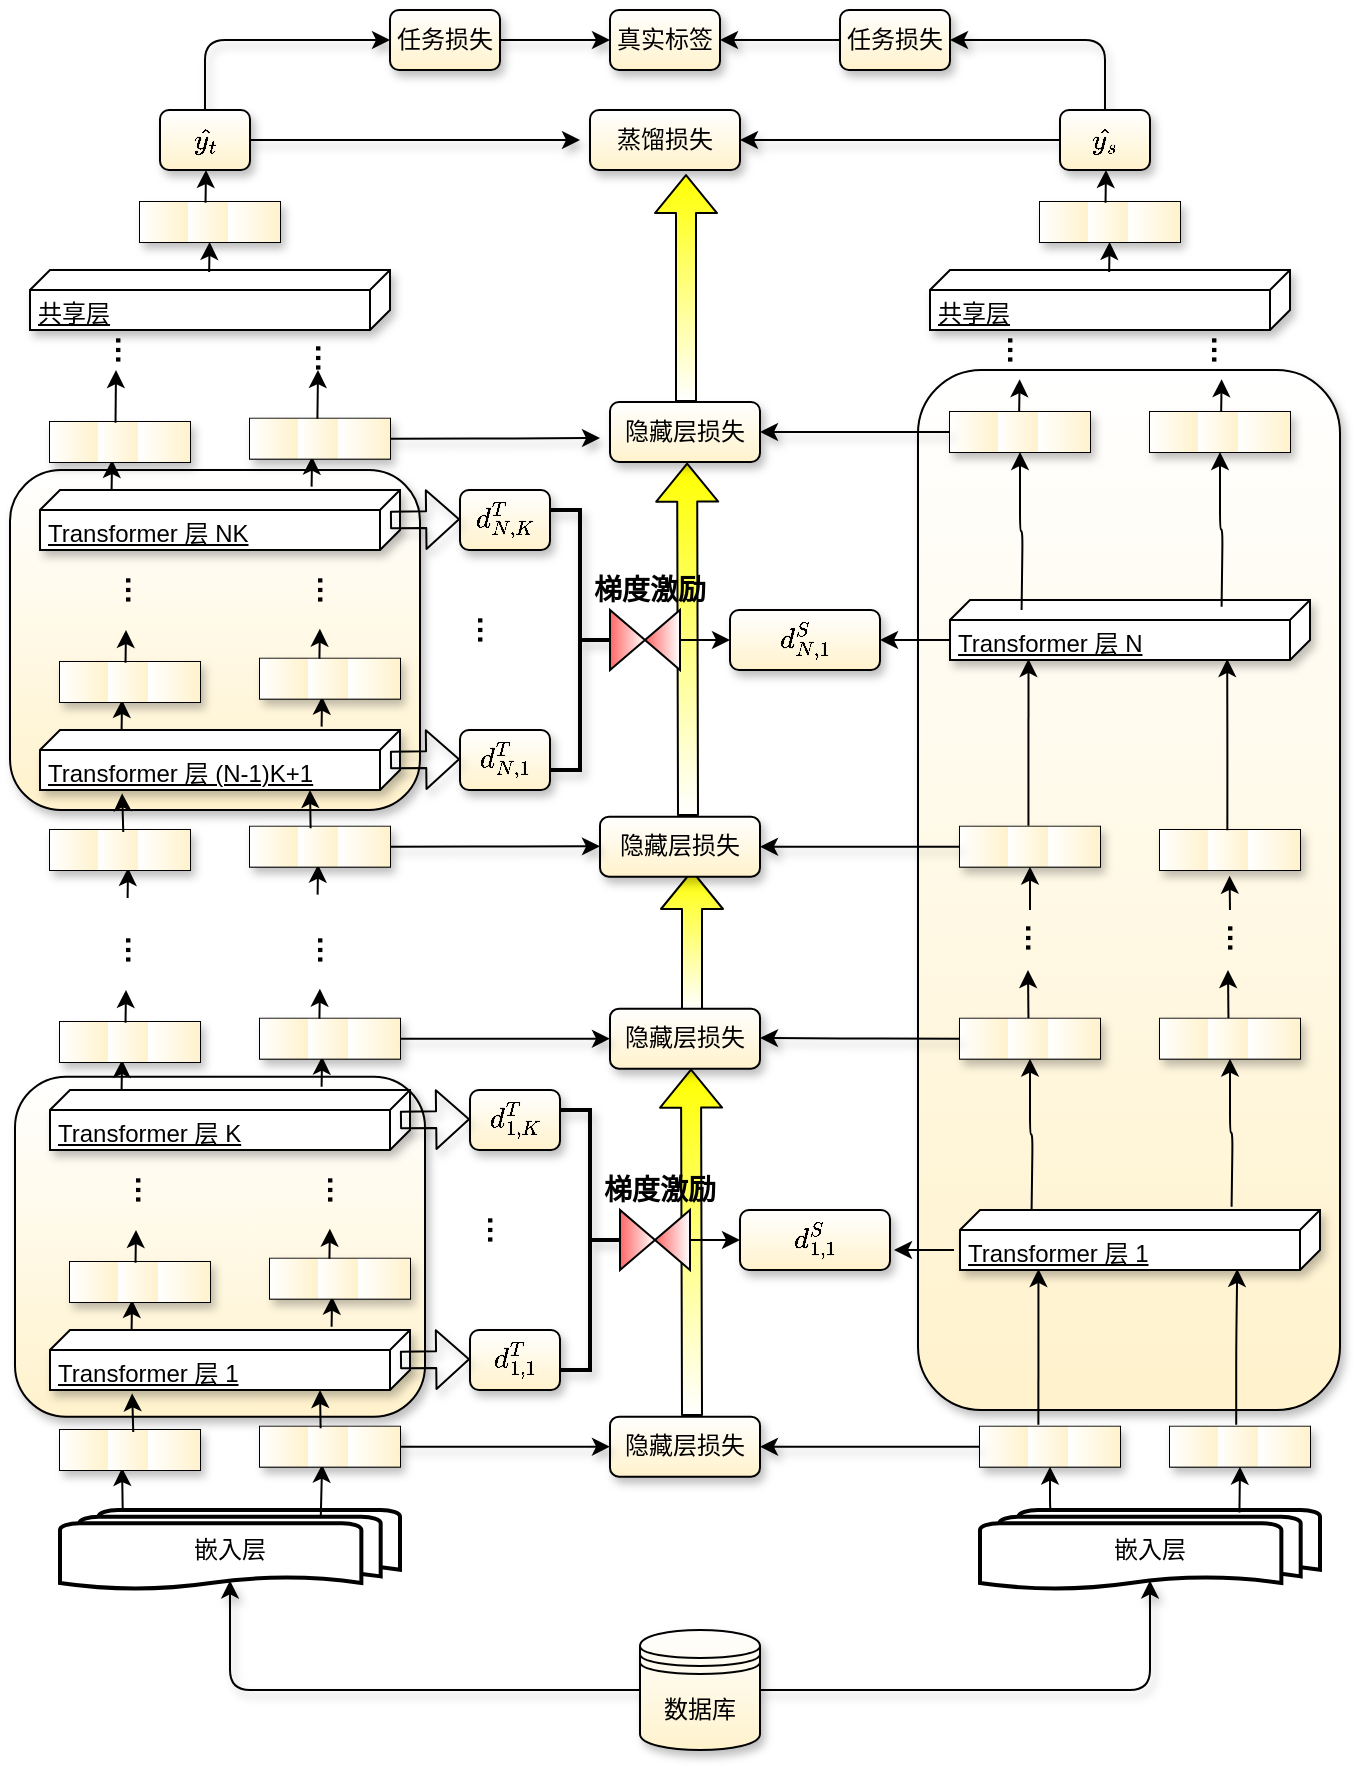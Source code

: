 <mxfile version="14.4.4" type="github" pages="2">
  <diagram id="QFHAvYN9q7vDJ9PIt5aK" name="第 1 页">
    <mxGraphModel dx="1727" dy="1956" grid="1" gridSize="10" guides="1" tooltips="1" connect="1" arrows="1" fold="1" page="1" pageScale="1" pageWidth="850" pageHeight="1100" math="1" shadow="0">
      <root>
        <mxCell id="0" />
        <mxCell id="1" parent="0" />
        <mxCell id="D8ahP-f_TRnYbcHtMGsR-19" value="" style="shape=flexArrow;endArrow=classic;html=1;entryX=0.5;entryY=1;entryDx=0;entryDy=0;fillColor=#ffffff;gradientDirection=north;gradientColor=#FFFF00;" edge="1" parent="1">
          <mxGeometry width="50" height="50" relative="1" as="geometry">
            <mxPoint x="474" y="113" as="sourcePoint" />
            <mxPoint x="473.57" y="-63.68" as="targetPoint" />
          </mxGeometry>
        </mxCell>
        <mxCell id="D8ahP-f_TRnYbcHtMGsR-20" value="" style="shape=flexArrow;endArrow=classic;html=1;fillColor=#ffffff;gradientDirection=north;gradientColor=#FFFF00;" edge="1" parent="1">
          <mxGeometry width="50" height="50" relative="1" as="geometry">
            <mxPoint x="476" y="210" as="sourcePoint" />
            <mxPoint x="476" y="140" as="targetPoint" />
          </mxGeometry>
        </mxCell>
        <mxCell id="D8ahP-f_TRnYbcHtMGsR-18" value="" style="shape=flexArrow;endArrow=classic;html=1;entryX=0.5;entryY=1;entryDx=0;entryDy=0;fillColor=#ffffff;gradientDirection=north;gradientColor=#FFFF00;" edge="1" parent="1">
          <mxGeometry width="50" height="50" relative="1" as="geometry">
            <mxPoint x="476" y="413" as="sourcePoint" />
            <mxPoint x="475.5" y="239.32" as="targetPoint" />
          </mxGeometry>
        </mxCell>
        <mxCell id="OD9pVGkKyLUaTJp_mscG-238" value="" style="rounded=1;whiteSpace=wrap;html=1;shadow=1;sketch=0;fillColor=#ffffff;gradientColor=#FFF2CC;" parent="1" vertex="1">
          <mxGeometry x="589" y="-110" width="211" height="520" as="geometry" />
        </mxCell>
        <mxCell id="OD9pVGkKyLUaTJp_mscG-237" value="" style="rounded=1;whiteSpace=wrap;html=1;shadow=1;sketch=0;fillColor=#ffffff;gradientColor=#FFF2CC;" parent="1" vertex="1">
          <mxGeometry x="137.5" y="243.32" width="205" height="170" as="geometry" />
        </mxCell>
        <mxCell id="OD9pVGkKyLUaTJp_mscG-236" value="" style="rounded=1;whiteSpace=wrap;html=1;shadow=1;sketch=0;fillColor=#ffffff;gradientColor=#FFF2CC;" parent="1" vertex="1">
          <mxGeometry x="135" y="-60" width="205" height="170" as="geometry" />
        </mxCell>
        <mxCell id="YewzZzPtPA371rZ0I3oW-21" style="edgeStyle=orthogonalEdgeStyle;curved=0;rounded=1;sketch=0;orthogonalLoop=1;jettySize=auto;html=1;exitX=0.185;exitY=0.156;exitDx=0;exitDy=0;exitPerimeter=0;entryX=0.529;entryY=0.95;entryDx=0;entryDy=0;entryPerimeter=0;" parent="1" source="YewzZzPtPA371rZ0I3oW-1" edge="1">
          <mxGeometry relative="1" as="geometry">
            <mxPoint x="190.8" y="454" as="sourcePoint" />
            <mxPoint x="191.03" y="439" as="targetPoint" />
          </mxGeometry>
        </mxCell>
        <mxCell id="YewzZzPtPA371rZ0I3oW-1" value="嵌入层" style="strokeWidth=2;html=1;shape=mxgraph.flowchart.multi-document;whiteSpace=wrap;" parent="1" vertex="1">
          <mxGeometry x="160" y="460" width="170" height="40" as="geometry" />
        </mxCell>
        <mxCell id="YewzZzPtPA371rZ0I3oW-2" value="Transformer 层 1" style="verticalAlign=top;align=left;spacingTop=8;spacingLeft=2;spacingRight=12;shape=cube;size=10;direction=south;fontStyle=4;html=1;shadow=1;" parent="1" vertex="1">
          <mxGeometry x="155" y="370" width="180" height="30" as="geometry" />
        </mxCell>
        <mxCell id="YewzZzPtPA371rZ0I3oW-16" value="" style="shape=table;html=1;whiteSpace=wrap;startSize=0;container=1;collapsible=0;childLayout=tableLayout;swimlaneFillColor=#CCCCFF;shadow=1;gradientColor=#CCCCFF;" parent="1" vertex="1">
          <mxGeometry x="160" y="420" width="70" height="20" as="geometry" />
        </mxCell>
        <mxCell id="YewzZzPtPA371rZ0I3oW-17" value="" style="shape=partialRectangle;html=1;whiteSpace=wrap;collapsible=0;dropTarget=0;pointerEvents=0;fillColor=none;top=0;left=0;bottom=0;right=0;points=[[0,0.5],[1,0.5]];portConstraint=eastwest;gradientColor=#FFF2CC;" parent="YewzZzPtPA371rZ0I3oW-16" vertex="1">
          <mxGeometry width="70" height="20" as="geometry" />
        </mxCell>
        <mxCell id="YewzZzPtPA371rZ0I3oW-18" value="" style="shape=partialRectangle;html=1;whiteSpace=wrap;connectable=0;overflow=hidden;top=0;left=0;bottom=0;right=0;gradientDirection=east;gradientColor=#FFF2CC;" parent="YewzZzPtPA371rZ0I3oW-17" vertex="1">
          <mxGeometry width="24" height="20" as="geometry" />
        </mxCell>
        <mxCell id="YewzZzPtPA371rZ0I3oW-19" value="" style="shape=partialRectangle;html=1;whiteSpace=wrap;connectable=0;overflow=hidden;top=0;left=0;bottom=0;right=0;gradientDirection=east;gradientColor=#FFF2CC;" parent="YewzZzPtPA371rZ0I3oW-17" vertex="1">
          <mxGeometry x="24" width="20" height="20" as="geometry" />
        </mxCell>
        <mxCell id="YewzZzPtPA371rZ0I3oW-20" value="" style="shape=partialRectangle;html=1;whiteSpace=wrap;connectable=0;overflow=hidden;top=0;left=0;bottom=0;right=0;gradientDirection=east;gradientColor=#FFF2CC;" parent="YewzZzPtPA371rZ0I3oW-17" vertex="1">
          <mxGeometry x="44" width="26" height="20" as="geometry" />
        </mxCell>
        <mxCell id="YewzZzPtPA371rZ0I3oW-22" style="edgeStyle=orthogonalEdgeStyle;curved=0;rounded=1;sketch=0;orthogonalLoop=1;jettySize=auto;html=1;entryX=1.056;entryY=0.844;entryDx=0;entryDy=0;entryPerimeter=0;exitX=0.409;exitY=0.05;exitDx=0;exitDy=0;exitPerimeter=0;" parent="1" edge="1">
          <mxGeometry relative="1" as="geometry">
            <mxPoint x="196.63" y="421" as="sourcePoint" />
            <mxPoint x="196.08" y="401.68" as="targetPoint" />
          </mxGeometry>
        </mxCell>
        <mxCell id="YewzZzPtPA371rZ0I3oW-24" value="隐藏层损失" style="rounded=1;whiteSpace=wrap;html=1;sketch=0;fillColor=#ffffff;gradientColor=#FFF2CC;shadow=1;" parent="1" vertex="1">
          <mxGeometry x="435" y="413.32" width="75" height="30" as="geometry" />
        </mxCell>
        <mxCell id="YewzZzPtPA371rZ0I3oW-33" style="edgeStyle=orthogonalEdgeStyle;curved=0;rounded=1;sketch=0;orthogonalLoop=1;jettySize=auto;html=1;exitX=0.767;exitY=0.086;exitDx=0;exitDy=0;exitPerimeter=0;entryX=0.529;entryY=0.95;entryDx=0;entryDy=0;entryPerimeter=0;" parent="1" source="YewzZzPtPA371rZ0I3oW-1" edge="1">
          <mxGeometry relative="1" as="geometry">
            <mxPoint x="290.8" y="452.32" as="sourcePoint" />
            <mxPoint x="291.03" y="437.32" as="targetPoint" />
          </mxGeometry>
        </mxCell>
        <mxCell id="YewzZzPtPA371rZ0I3oW-35" value="" style="shape=table;html=1;whiteSpace=wrap;startSize=0;container=1;collapsible=0;childLayout=tableLayout;swimlaneFillColor=#CCCCFF;shadow=1;gradientColor=#CCCCFF;" parent="1" vertex="1">
          <mxGeometry x="260" y="418.32" width="70" height="20" as="geometry" />
        </mxCell>
        <mxCell id="YewzZzPtPA371rZ0I3oW-36" value="" style="shape=partialRectangle;html=1;whiteSpace=wrap;collapsible=0;dropTarget=0;pointerEvents=0;fillColor=none;top=0;left=0;bottom=0;right=0;points=[[0,0.5],[1,0.5]];portConstraint=eastwest;gradientColor=#FFF2CC;" parent="YewzZzPtPA371rZ0I3oW-35" vertex="1">
          <mxGeometry width="70" height="20" as="geometry" />
        </mxCell>
        <mxCell id="YewzZzPtPA371rZ0I3oW-37" value="" style="shape=partialRectangle;html=1;whiteSpace=wrap;connectable=0;overflow=hidden;top=0;left=0;bottom=0;right=0;gradientDirection=east;gradientColor=#FFF2CC;" parent="YewzZzPtPA371rZ0I3oW-36" vertex="1">
          <mxGeometry width="24" height="20" as="geometry" />
        </mxCell>
        <mxCell id="YewzZzPtPA371rZ0I3oW-38" value="" style="shape=partialRectangle;html=1;whiteSpace=wrap;connectable=0;overflow=hidden;top=0;left=0;bottom=0;right=0;gradientDirection=east;gradientColor=#FFF2CC;" parent="YewzZzPtPA371rZ0I3oW-36" vertex="1">
          <mxGeometry x="24" width="20" height="20" as="geometry" />
        </mxCell>
        <mxCell id="YewzZzPtPA371rZ0I3oW-39" value="" style="shape=partialRectangle;html=1;whiteSpace=wrap;connectable=0;overflow=hidden;top=0;left=0;bottom=0;right=0;gradientDirection=east;gradientColor=#FFF2CC;" parent="YewzZzPtPA371rZ0I3oW-36" vertex="1">
          <mxGeometry x="44" width="26" height="20" as="geometry" />
        </mxCell>
        <object label="$$d_{1,1}^{T}$$" latex="d_{1,1}^{T}" id="YewzZzPtPA371rZ0I3oW-42">
          <mxCell style="rounded=1;whiteSpace=wrap;html=1;sketch=0;fillColor=#ffffff;gradientColor=#FFF2CC;shadow=1;" parent="1" vertex="1">
            <mxGeometry x="365" y="370" width="45" height="30" as="geometry" />
          </mxCell>
        </object>
        <mxCell id="OD9pVGkKyLUaTJp_mscG-1" style="edgeStyle=orthogonalEdgeStyle;curved=0;rounded=1;sketch=0;orthogonalLoop=1;jettySize=auto;html=1;exitX=0.08;exitY=0.1;exitDx=0;exitDy=0;exitPerimeter=0;entryX=0.529;entryY=0.95;entryDx=0;entryDy=0;entryPerimeter=0;" parent="1" edge="1">
          <mxGeometry relative="1" as="geometry">
            <mxPoint x="195.8" y="370" as="sourcePoint" />
            <mxPoint x="196.03" y="355" as="targetPoint" />
          </mxGeometry>
        </mxCell>
        <mxCell id="OD9pVGkKyLUaTJp_mscG-2" value="" style="shape=table;html=1;whiteSpace=wrap;startSize=0;container=1;collapsible=0;childLayout=tableLayout;gradientColor=#FFF2CC;swimlaneFillColor=#FFD966;shadow=1;" parent="1" vertex="1">
          <mxGeometry x="165" y="336" width="70" height="20" as="geometry" />
        </mxCell>
        <mxCell id="OD9pVGkKyLUaTJp_mscG-3" value="" style="shape=partialRectangle;html=1;whiteSpace=wrap;collapsible=0;dropTarget=0;pointerEvents=0;fillColor=none;top=0;left=0;bottom=0;right=0;points=[[0,0.5],[1,0.5]];portConstraint=eastwest;gradientColor=#FFF2CC;" parent="OD9pVGkKyLUaTJp_mscG-2" vertex="1">
          <mxGeometry width="70" height="20" as="geometry" />
        </mxCell>
        <mxCell id="OD9pVGkKyLUaTJp_mscG-4" value="" style="shape=partialRectangle;html=1;whiteSpace=wrap;connectable=0;overflow=hidden;top=0;left=0;bottom=0;right=0;gradientDirection=east;gradientColor=#FFF2CC;" parent="OD9pVGkKyLUaTJp_mscG-3" vertex="1">
          <mxGeometry width="24" height="20" as="geometry" />
        </mxCell>
        <mxCell id="OD9pVGkKyLUaTJp_mscG-5" value="" style="shape=partialRectangle;html=1;whiteSpace=wrap;connectable=0;overflow=hidden;top=0;left=0;bottom=0;right=0;gradientDirection=east;gradientColor=#FFF2CC;" parent="OD9pVGkKyLUaTJp_mscG-3" vertex="1">
          <mxGeometry x="24" width="20" height="20" as="geometry" />
        </mxCell>
        <mxCell id="OD9pVGkKyLUaTJp_mscG-6" value="" style="shape=partialRectangle;html=1;whiteSpace=wrap;connectable=0;overflow=hidden;top=0;left=0;bottom=0;right=0;gradientDirection=east;gradientColor=#FFF2CC;" parent="OD9pVGkKyLUaTJp_mscG-3" vertex="1">
          <mxGeometry x="44" width="26" height="20" as="geometry" />
        </mxCell>
        <mxCell id="OD9pVGkKyLUaTJp_mscG-8" style="edgeStyle=orthogonalEdgeStyle;curved=0;rounded=1;sketch=0;orthogonalLoop=1;jettySize=auto;html=1;exitX=0.08;exitY=0.1;exitDx=0;exitDy=0;exitPerimeter=0;entryX=0.529;entryY=0.95;entryDx=0;entryDy=0;entryPerimeter=0;" parent="1" edge="1">
          <mxGeometry relative="1" as="geometry">
            <mxPoint x="295.8" y="368.32" as="sourcePoint" />
            <mxPoint x="296.03" y="353.32" as="targetPoint" />
          </mxGeometry>
        </mxCell>
        <mxCell id="OD9pVGkKyLUaTJp_mscG-9" value="" style="shape=table;html=1;whiteSpace=wrap;startSize=0;container=1;collapsible=0;childLayout=tableLayout;gradientColor=#FFF2CC;swimlaneFillColor=#FFD966;shadow=1;" parent="1" vertex="1">
          <mxGeometry x="265" y="334.32" width="70" height="20" as="geometry" />
        </mxCell>
        <mxCell id="OD9pVGkKyLUaTJp_mscG-10" value="" style="shape=partialRectangle;html=1;whiteSpace=wrap;collapsible=0;dropTarget=0;pointerEvents=0;fillColor=none;top=0;left=0;bottom=0;right=0;points=[[0,0.5],[1,0.5]];portConstraint=eastwest;gradientColor=#FFF2CC;" parent="OD9pVGkKyLUaTJp_mscG-9" vertex="1">
          <mxGeometry width="70" height="20" as="geometry" />
        </mxCell>
        <mxCell id="OD9pVGkKyLUaTJp_mscG-11" value="" style="shape=partialRectangle;html=1;whiteSpace=wrap;connectable=0;overflow=hidden;top=0;left=0;bottom=0;right=0;gradientDirection=east;gradientColor=#FFF2CC;" parent="OD9pVGkKyLUaTJp_mscG-10" vertex="1">
          <mxGeometry width="24" height="20" as="geometry" />
        </mxCell>
        <mxCell id="OD9pVGkKyLUaTJp_mscG-12" value="" style="shape=partialRectangle;html=1;whiteSpace=wrap;connectable=0;overflow=hidden;top=0;left=0;bottom=0;right=0;gradientDirection=east;gradientColor=#FFF2CC;" parent="OD9pVGkKyLUaTJp_mscG-10" vertex="1">
          <mxGeometry x="24" width="20" height="20" as="geometry" />
        </mxCell>
        <mxCell id="OD9pVGkKyLUaTJp_mscG-13" value="" style="shape=partialRectangle;html=1;whiteSpace=wrap;connectable=0;overflow=hidden;top=0;left=0;bottom=0;right=0;gradientDirection=east;gradientColor=#FFF2CC;" parent="OD9pVGkKyLUaTJp_mscG-10" vertex="1">
          <mxGeometry x="44" width="26" height="20" as="geometry" />
        </mxCell>
        <mxCell id="OD9pVGkKyLUaTJp_mscG-15" style="edgeStyle=orthogonalEdgeStyle;curved=0;rounded=1;sketch=0;orthogonalLoop=1;jettySize=auto;html=1;exitX=0.08;exitY=0.1;exitDx=0;exitDy=0;exitPerimeter=0;entryX=0.529;entryY=0.95;entryDx=0;entryDy=0;entryPerimeter=0;" parent="1" edge="1">
          <mxGeometry relative="1" as="geometry">
            <mxPoint x="294.71" y="334.32" as="sourcePoint" />
            <mxPoint x="294.94" y="319.32" as="targetPoint" />
          </mxGeometry>
        </mxCell>
        <mxCell id="OD9pVGkKyLUaTJp_mscG-17" style="edgeStyle=orthogonalEdgeStyle;curved=0;rounded=1;sketch=0;orthogonalLoop=1;jettySize=auto;html=1;exitX=0.468;exitY=0.021;exitDx=0;exitDy=0;exitPerimeter=0;" parent="1" source="OD9pVGkKyLUaTJp_mscG-3" edge="1">
          <mxGeometry relative="1" as="geometry">
            <mxPoint x="305" y="344" as="sourcePoint" />
            <mxPoint x="198" y="320" as="targetPoint" />
          </mxGeometry>
        </mxCell>
        <mxCell id="OD9pVGkKyLUaTJp_mscG-18" style="edgeStyle=orthogonalEdgeStyle;curved=0;rounded=1;sketch=0;orthogonalLoop=1;jettySize=auto;html=1;exitX=0.433;exitY=0.039;exitDx=0;exitDy=0;exitPerimeter=0;" parent="1" source="YewzZzPtPA371rZ0I3oW-36" edge="1">
          <mxGeometry relative="1" as="geometry">
            <mxPoint x="314.71" y="354.32" as="sourcePoint" />
            <mxPoint x="290" y="400" as="targetPoint" />
          </mxGeometry>
        </mxCell>
        <mxCell id="OD9pVGkKyLUaTJp_mscG-19" value="&lt;b&gt;&lt;font style=&quot;font-size: 15px&quot;&gt;…&lt;/font&gt;&lt;/b&gt;" style="text;html=1;strokeColor=none;fillColor=none;align=center;verticalAlign=middle;whiteSpace=wrap;rounded=0;shadow=1;sketch=0;rotation=90;" parent="1" vertex="1">
          <mxGeometry x="184" y="290" width="40" height="20" as="geometry" />
        </mxCell>
        <mxCell id="OD9pVGkKyLUaTJp_mscG-20" value="&lt;b&gt;&lt;font style=&quot;font-size: 15px&quot;&gt;…&lt;/font&gt;&lt;/b&gt;" style="text;html=1;strokeColor=none;fillColor=none;align=center;verticalAlign=middle;whiteSpace=wrap;rounded=0;shadow=1;sketch=0;rotation=90;" parent="1" vertex="1">
          <mxGeometry x="280" y="290" width="40" height="20" as="geometry" />
        </mxCell>
        <mxCell id="OD9pVGkKyLUaTJp_mscG-21" value="Transformer 层 K" style="verticalAlign=top;align=left;spacingTop=8;spacingLeft=2;spacingRight=12;shape=cube;size=10;direction=south;fontStyle=4;html=1;shadow=1;" parent="1" vertex="1">
          <mxGeometry x="155" y="250" width="180" height="30" as="geometry" />
        </mxCell>
        <object label="$$d_{1,K}^{T}$$" latex="d_{1,1}^{T}" id="OD9pVGkKyLUaTJp_mscG-22">
          <mxCell style="rounded=1;whiteSpace=wrap;html=1;sketch=0;fillColor=#ffffff;gradientColor=#FFF2CC;shadow=1;" parent="1" vertex="1">
            <mxGeometry x="365" y="250" width="45" height="30" as="geometry" />
          </mxCell>
        </object>
        <mxCell id="OD9pVGkKyLUaTJp_mscG-23" style="edgeStyle=orthogonalEdgeStyle;curved=0;rounded=1;sketch=0;orthogonalLoop=1;jettySize=auto;html=1;exitX=0.08;exitY=0.1;exitDx=0;exitDy=0;exitPerimeter=0;entryX=0.529;entryY=0.95;entryDx=0;entryDy=0;entryPerimeter=0;" parent="1" edge="1">
          <mxGeometry relative="1" as="geometry">
            <mxPoint x="190.8" y="250.0" as="sourcePoint" />
            <mxPoint x="191.03" y="235.0" as="targetPoint" />
          </mxGeometry>
        </mxCell>
        <mxCell id="OD9pVGkKyLUaTJp_mscG-24" value="" style="shape=table;html=1;whiteSpace=wrap;startSize=0;container=1;collapsible=0;childLayout=tableLayout;swimlaneFillColor=#CCCCFF;shadow=1;gradientColor=#CCCCFF;" parent="1" vertex="1">
          <mxGeometry x="160" y="216" width="70" height="20" as="geometry" />
        </mxCell>
        <mxCell id="OD9pVGkKyLUaTJp_mscG-25" value="" style="shape=partialRectangle;html=1;whiteSpace=wrap;collapsible=0;dropTarget=0;pointerEvents=0;fillColor=none;top=0;left=0;bottom=0;right=0;points=[[0,0.5],[1,0.5]];portConstraint=eastwest;gradientColor=#FFF2CC;" parent="OD9pVGkKyLUaTJp_mscG-24" vertex="1">
          <mxGeometry width="70" height="20" as="geometry" />
        </mxCell>
        <mxCell id="OD9pVGkKyLUaTJp_mscG-26" value="" style="shape=partialRectangle;html=1;whiteSpace=wrap;connectable=0;overflow=hidden;top=0;left=0;bottom=0;right=0;gradientDirection=east;gradientColor=#FFF2CC;" parent="OD9pVGkKyLUaTJp_mscG-25" vertex="1">
          <mxGeometry width="24" height="20" as="geometry" />
        </mxCell>
        <mxCell id="OD9pVGkKyLUaTJp_mscG-27" value="" style="shape=partialRectangle;html=1;whiteSpace=wrap;connectable=0;overflow=hidden;top=0;left=0;bottom=0;right=0;gradientDirection=east;gradientColor=#FFF2CC;" parent="OD9pVGkKyLUaTJp_mscG-25" vertex="1">
          <mxGeometry x="24" width="20" height="20" as="geometry" />
        </mxCell>
        <mxCell id="OD9pVGkKyLUaTJp_mscG-28" value="" style="shape=partialRectangle;html=1;whiteSpace=wrap;connectable=0;overflow=hidden;top=0;left=0;bottom=0;right=0;gradientDirection=east;gradientColor=#FFF2CC;" parent="OD9pVGkKyLUaTJp_mscG-25" vertex="1">
          <mxGeometry x="44" width="26" height="20" as="geometry" />
        </mxCell>
        <mxCell id="OD9pVGkKyLUaTJp_mscG-29" style="edgeStyle=orthogonalEdgeStyle;curved=0;rounded=1;sketch=0;orthogonalLoop=1;jettySize=auto;html=1;exitX=0.08;exitY=0.1;exitDx=0;exitDy=0;exitPerimeter=0;entryX=0.529;entryY=0.95;entryDx=0;entryDy=0;entryPerimeter=0;" parent="1" edge="1">
          <mxGeometry relative="1" as="geometry">
            <mxPoint x="290.8" y="248.32" as="sourcePoint" />
            <mxPoint x="291.03" y="233.32" as="targetPoint" />
          </mxGeometry>
        </mxCell>
        <mxCell id="OD9pVGkKyLUaTJp_mscG-30" value="" style="shape=table;html=1;whiteSpace=wrap;startSize=0;container=1;collapsible=0;childLayout=tableLayout;swimlaneFillColor=#CCCCFF;shadow=1;gradientColor=#CCCCFF;" parent="1" vertex="1">
          <mxGeometry x="260" y="214.32" width="70" height="20" as="geometry" />
        </mxCell>
        <mxCell id="OD9pVGkKyLUaTJp_mscG-31" value="" style="shape=partialRectangle;html=1;whiteSpace=wrap;collapsible=0;dropTarget=0;pointerEvents=0;fillColor=none;top=0;left=0;bottom=0;right=0;points=[[0,0.5],[1,0.5]];portConstraint=eastwest;gradientColor=#FFF2CC;" parent="OD9pVGkKyLUaTJp_mscG-30" vertex="1">
          <mxGeometry width="70" height="20" as="geometry" />
        </mxCell>
        <mxCell id="OD9pVGkKyLUaTJp_mscG-32" value="" style="shape=partialRectangle;html=1;whiteSpace=wrap;connectable=0;overflow=hidden;top=0;left=0;bottom=0;right=0;gradientDirection=east;gradientColor=#FFF2CC;" parent="OD9pVGkKyLUaTJp_mscG-31" vertex="1">
          <mxGeometry width="24" height="20" as="geometry" />
        </mxCell>
        <mxCell id="OD9pVGkKyLUaTJp_mscG-33" value="" style="shape=partialRectangle;html=1;whiteSpace=wrap;connectable=0;overflow=hidden;top=0;left=0;bottom=0;right=0;gradientDirection=east;gradientColor=#FFF2CC;" parent="OD9pVGkKyLUaTJp_mscG-31" vertex="1">
          <mxGeometry x="24" width="20" height="20" as="geometry" />
        </mxCell>
        <mxCell id="OD9pVGkKyLUaTJp_mscG-34" value="" style="shape=partialRectangle;html=1;whiteSpace=wrap;connectable=0;overflow=hidden;top=0;left=0;bottom=0;right=0;gradientDirection=east;gradientColor=#FFF2CC;" parent="OD9pVGkKyLUaTJp_mscG-31" vertex="1">
          <mxGeometry x="44" width="26" height="20" as="geometry" />
        </mxCell>
        <mxCell id="OD9pVGkKyLUaTJp_mscG-35" style="edgeStyle=orthogonalEdgeStyle;curved=0;rounded=1;sketch=0;orthogonalLoop=1;jettySize=auto;html=1;exitX=0.08;exitY=0.1;exitDx=0;exitDy=0;exitPerimeter=0;entryX=0.529;entryY=0.95;entryDx=0;entryDy=0;entryPerimeter=0;" parent="1" edge="1">
          <mxGeometry relative="1" as="geometry">
            <mxPoint x="289.71" y="214.32" as="sourcePoint" />
            <mxPoint x="289.94" y="199.32" as="targetPoint" />
          </mxGeometry>
        </mxCell>
        <mxCell id="OD9pVGkKyLUaTJp_mscG-36" style="edgeStyle=orthogonalEdgeStyle;curved=0;rounded=1;sketch=0;orthogonalLoop=1;jettySize=auto;html=1;exitX=0.468;exitY=0.021;exitDx=0;exitDy=0;exitPerimeter=0;" parent="1" source="OD9pVGkKyLUaTJp_mscG-25" edge="1">
          <mxGeometry relative="1" as="geometry">
            <mxPoint x="300" y="224" as="sourcePoint" />
            <mxPoint x="193" y="200.0" as="targetPoint" />
          </mxGeometry>
        </mxCell>
        <mxCell id="OD9pVGkKyLUaTJp_mscG-37" value="&lt;b&gt;&lt;font style=&quot;font-size: 15px&quot;&gt;…&lt;/font&gt;&lt;/b&gt;" style="text;html=1;strokeColor=none;fillColor=none;align=center;verticalAlign=middle;whiteSpace=wrap;rounded=0;shadow=1;sketch=0;rotation=90;" parent="1" vertex="1">
          <mxGeometry x="179" y="170" width="40" height="20" as="geometry" />
        </mxCell>
        <mxCell id="OD9pVGkKyLUaTJp_mscG-38" value="&lt;b&gt;&lt;font style=&quot;font-size: 15px&quot;&gt;…&lt;/font&gt;&lt;/b&gt;" style="text;html=1;strokeColor=none;fillColor=none;align=center;verticalAlign=middle;whiteSpace=wrap;rounded=0;shadow=1;sketch=0;rotation=90;" parent="1" vertex="1">
          <mxGeometry x="275" y="170" width="40" height="20" as="geometry" />
        </mxCell>
        <mxCell id="OD9pVGkKyLUaTJp_mscG-39" value="" style="shape=flexArrow;endArrow=classic;html=1;shadow=1;width=8.333;endSize=5.142;" parent="1" edge="1">
          <mxGeometry width="50" height="50" relative="1" as="geometry">
            <mxPoint x="330" y="265" as="sourcePoint" />
            <mxPoint x="365" y="264.58" as="targetPoint" />
          </mxGeometry>
        </mxCell>
        <mxCell id="OD9pVGkKyLUaTJp_mscG-40" value="" style="shape=flexArrow;endArrow=classic;html=1;shadow=1;width=8.333;endSize=5.142;" parent="1" edge="1">
          <mxGeometry width="50" height="50" relative="1" as="geometry">
            <mxPoint x="330" y="385" as="sourcePoint" />
            <mxPoint x="365" y="384.58" as="targetPoint" />
          </mxGeometry>
        </mxCell>
        <mxCell id="OD9pVGkKyLUaTJp_mscG-43" value="&lt;b&gt;&lt;font style=&quot;font-size: 15px&quot;&gt;…&lt;/font&gt;&lt;/b&gt;" style="text;html=1;strokeColor=none;fillColor=none;align=center;verticalAlign=middle;whiteSpace=wrap;rounded=0;shadow=1;sketch=0;rotation=90;" parent="1" vertex="1">
          <mxGeometry x="360" y="310" width="40" height="20" as="geometry" />
        </mxCell>
        <mxCell id="OD9pVGkKyLUaTJp_mscG-44" value="" style="strokeWidth=2;html=1;shape=mxgraph.flowchart.annotation_2;align=left;labelPosition=right;pointerEvents=1;rounded=0;shadow=1;sketch=0;fillColor=#ffffff;gradientColor=#FFF2CC;flipH=1;" parent="1" vertex="1">
          <mxGeometry x="410" y="260" width="30" height="130" as="geometry" />
        </mxCell>
        <mxCell id="OD9pVGkKyLUaTJp_mscG-45" style="edgeStyle=orthogonalEdgeStyle;curved=0;rounded=1;sketch=0;orthogonalLoop=1;jettySize=auto;html=1;exitX=0.218;exitY=0.072;exitDx=0;exitDy=0;exitPerimeter=0;entryX=0.5;entryY=1;entryDx=0;entryDy=0;" parent="1" source="OD9pVGkKyLUaTJp_mscG-46" target="OD9pVGkKyLUaTJp_mscG-48" edge="1">
          <mxGeometry relative="1" as="geometry">
            <mxPoint x="650.8" y="454" as="sourcePoint" />
            <mxPoint x="651.03" y="439" as="targetPoint" />
          </mxGeometry>
        </mxCell>
        <mxCell id="OD9pVGkKyLUaTJp_mscG-46" value="嵌入层" style="strokeWidth=2;html=1;shape=mxgraph.flowchart.multi-document;whiteSpace=wrap;" parent="1" vertex="1">
          <mxGeometry x="620" y="460" width="170" height="40" as="geometry" />
        </mxCell>
        <mxCell id="s7O8i7RdNWTCqsu9L-gg-1" style="edgeStyle=orthogonalEdgeStyle;rounded=0;orthogonalLoop=1;jettySize=auto;html=1;exitX=0;exitY=0;exitDx=20;exitDy=180;exitPerimeter=0;strokeColor=#000000;fillColor=#ffffff;gradientColor=#FFFF00;" edge="1" parent="1">
          <mxGeometry relative="1" as="geometry">
            <mxPoint x="577" y="329.714" as="targetPoint" />
            <mxPoint x="607" y="330" as="sourcePoint" />
          </mxGeometry>
        </mxCell>
        <mxCell id="OD9pVGkKyLUaTJp_mscG-47" value="Transformer 层 1" style="verticalAlign=top;align=left;spacingTop=8;spacingLeft=2;spacingRight=12;shape=cube;size=10;direction=south;fontStyle=4;html=1;shadow=1;" parent="1" vertex="1">
          <mxGeometry x="610" y="310" width="180" height="30" as="geometry" />
        </mxCell>
        <mxCell id="OD9pVGkKyLUaTJp_mscG-48" value="" style="shape=table;html=1;whiteSpace=wrap;startSize=0;container=1;collapsible=0;childLayout=tableLayout;swimlaneFillColor=#CCCCFF;shadow=1;gradientColor=#CCCCFF;" parent="1" vertex="1">
          <mxGeometry x="620" y="418.32" width="70" height="20" as="geometry" />
        </mxCell>
        <mxCell id="OD9pVGkKyLUaTJp_mscG-49" value="" style="shape=partialRectangle;html=1;whiteSpace=wrap;collapsible=0;dropTarget=0;pointerEvents=0;fillColor=none;top=0;left=0;bottom=0;right=0;points=[[0,0.5],[1,0.5]];portConstraint=eastwest;gradientColor=#FFF2CC;" parent="OD9pVGkKyLUaTJp_mscG-48" vertex="1">
          <mxGeometry width="70" height="20" as="geometry" />
        </mxCell>
        <mxCell id="OD9pVGkKyLUaTJp_mscG-50" value="" style="shape=partialRectangle;html=1;whiteSpace=wrap;connectable=0;overflow=hidden;top=0;left=0;bottom=0;right=0;gradientDirection=east;gradientColor=#FFF2CC;" parent="OD9pVGkKyLUaTJp_mscG-49" vertex="1">
          <mxGeometry width="24" height="20" as="geometry" />
        </mxCell>
        <mxCell id="OD9pVGkKyLUaTJp_mscG-51" value="" style="shape=partialRectangle;html=1;whiteSpace=wrap;connectable=0;overflow=hidden;top=0;left=0;bottom=0;right=0;gradientDirection=east;gradientColor=#FFF2CC;" parent="OD9pVGkKyLUaTJp_mscG-49" vertex="1">
          <mxGeometry x="24" width="20" height="20" as="geometry" />
        </mxCell>
        <mxCell id="OD9pVGkKyLUaTJp_mscG-52" value="" style="shape=partialRectangle;html=1;whiteSpace=wrap;connectable=0;overflow=hidden;top=0;left=0;bottom=0;right=0;gradientDirection=east;gradientColor=#FFF2CC;" parent="OD9pVGkKyLUaTJp_mscG-49" vertex="1">
          <mxGeometry x="44" width="26" height="20" as="geometry" />
        </mxCell>
        <mxCell id="OD9pVGkKyLUaTJp_mscG-53" style="edgeStyle=orthogonalEdgeStyle;curved=0;rounded=1;sketch=0;orthogonalLoop=1;jettySize=auto;html=1;entryX=0.983;entryY=0.782;entryDx=0;entryDy=0;entryPerimeter=0;exitX=0.417;exitY=-0.05;exitDx=0;exitDy=0;exitPerimeter=0;" parent="1" source="OD9pVGkKyLUaTJp_mscG-49" target="OD9pVGkKyLUaTJp_mscG-47" edge="1">
          <mxGeometry relative="1" as="geometry">
            <mxPoint x="649.63" y="381" as="sourcePoint" />
            <mxPoint x="649.08" y="361.68" as="targetPoint" />
          </mxGeometry>
        </mxCell>
        <mxCell id="OD9pVGkKyLUaTJp_mscG-54" style="edgeStyle=orthogonalEdgeStyle;curved=0;rounded=1;sketch=0;orthogonalLoop=1;jettySize=auto;html=1;exitX=0.763;exitY=0.031;exitDx=0;exitDy=0;exitPerimeter=0;entryX=0.5;entryY=1;entryDx=0;entryDy=0;" parent="1" source="OD9pVGkKyLUaTJp_mscG-46" target="OD9pVGkKyLUaTJp_mscG-55" edge="1">
          <mxGeometry relative="1" as="geometry">
            <mxPoint x="750.8" y="452.32" as="sourcePoint" />
            <mxPoint x="751.03" y="437.32" as="targetPoint" />
          </mxGeometry>
        </mxCell>
        <mxCell id="OD9pVGkKyLUaTJp_mscG-55" value="" style="shape=table;html=1;whiteSpace=wrap;startSize=0;container=1;collapsible=0;childLayout=tableLayout;swimlaneFillColor=#CCCCFF;shadow=1;gradientColor=#CCCCFF;" parent="1" vertex="1">
          <mxGeometry x="715" y="418.32" width="70" height="20" as="geometry" />
        </mxCell>
        <mxCell id="OD9pVGkKyLUaTJp_mscG-56" value="" style="shape=partialRectangle;html=1;whiteSpace=wrap;collapsible=0;dropTarget=0;pointerEvents=0;fillColor=none;top=0;left=0;bottom=0;right=0;points=[[0,0.5],[1,0.5]];portConstraint=eastwest;gradientColor=#FFF2CC;" parent="OD9pVGkKyLUaTJp_mscG-55" vertex="1">
          <mxGeometry width="70" height="20" as="geometry" />
        </mxCell>
        <mxCell id="OD9pVGkKyLUaTJp_mscG-57" value="" style="shape=partialRectangle;html=1;whiteSpace=wrap;connectable=0;overflow=hidden;top=0;left=0;bottom=0;right=0;gradientDirection=east;gradientColor=#FFF2CC;" parent="OD9pVGkKyLUaTJp_mscG-56" vertex="1">
          <mxGeometry width="24" height="20" as="geometry" />
        </mxCell>
        <mxCell id="OD9pVGkKyLUaTJp_mscG-58" value="" style="shape=partialRectangle;html=1;whiteSpace=wrap;connectable=0;overflow=hidden;top=0;left=0;bottom=0;right=0;gradientDirection=east;gradientColor=#FFF2CC;" parent="OD9pVGkKyLUaTJp_mscG-56" vertex="1">
          <mxGeometry x="24" width="20" height="20" as="geometry" />
        </mxCell>
        <mxCell id="OD9pVGkKyLUaTJp_mscG-59" value="" style="shape=partialRectangle;html=1;whiteSpace=wrap;connectable=0;overflow=hidden;top=0;left=0;bottom=0;right=0;gradientDirection=east;gradientColor=#FFF2CC;" parent="OD9pVGkKyLUaTJp_mscG-56" vertex="1">
          <mxGeometry x="44" width="26" height="20" as="geometry" />
        </mxCell>
        <mxCell id="OD9pVGkKyLUaTJp_mscG-74" style="edgeStyle=orthogonalEdgeStyle;curved=0;rounded=1;sketch=0;orthogonalLoop=1;jettySize=auto;html=1;exitX=0.473;exitY=-0.05;exitDx=0;exitDy=0;exitPerimeter=0;entryX=0.983;entryY=0.23;entryDx=0;entryDy=0;entryPerimeter=0;" parent="1" source="OD9pVGkKyLUaTJp_mscG-56" target="OD9pVGkKyLUaTJp_mscG-47" edge="1">
          <mxGeometry relative="1" as="geometry">
            <mxPoint x="748.31" y="379.1" as="sourcePoint" />
            <mxPoint x="748" y="360" as="targetPoint" />
          </mxGeometry>
        </mxCell>
        <object label="$$d_{1,1}^{S}$$" latex="d_{1,1}^{T}" id="OD9pVGkKyLUaTJp_mscG-75">
          <mxCell style="rounded=1;whiteSpace=wrap;html=1;sketch=0;fillColor=#ffffff;gradientColor=#FFF2CC;shadow=1;" parent="1" vertex="1">
            <mxGeometry x="500" y="310" width="75" height="30" as="geometry" />
          </mxCell>
        </object>
        <mxCell id="OD9pVGkKyLUaTJp_mscG-80" style="edgeStyle=orthogonalEdgeStyle;curved=0;rounded=1;sketch=0;orthogonalLoop=1;jettySize=auto;html=1;exitX=0.08;exitY=0.1;exitDx=0;exitDy=0;exitPerimeter=0;entryX=0.5;entryY=1;entryDx=0;entryDy=0;" parent="1" target="OD9pVGkKyLUaTJp_mscG-81" edge="1">
          <mxGeometry relative="1" as="geometry">
            <mxPoint x="645.8" y="310" as="sourcePoint" />
            <mxPoint x="646.03" y="295" as="targetPoint" />
          </mxGeometry>
        </mxCell>
        <mxCell id="OD9pVGkKyLUaTJp_mscG-81" value="" style="shape=table;html=1;whiteSpace=wrap;startSize=0;container=1;collapsible=0;childLayout=tableLayout;swimlaneFillColor=#CCCCFF;shadow=1;gradientColor=#CCCCFF;" parent="1" vertex="1">
          <mxGeometry x="610" y="214.32" width="70" height="20" as="geometry" />
        </mxCell>
        <mxCell id="OD9pVGkKyLUaTJp_mscG-82" value="" style="shape=partialRectangle;html=1;whiteSpace=wrap;collapsible=0;dropTarget=0;pointerEvents=0;fillColor=none;top=0;left=0;bottom=0;right=0;points=[[0,0.5],[1,0.5]];portConstraint=eastwest;gradientColor=#FFF2CC;" parent="OD9pVGkKyLUaTJp_mscG-81" vertex="1">
          <mxGeometry width="70" height="20" as="geometry" />
        </mxCell>
        <mxCell id="OD9pVGkKyLUaTJp_mscG-83" value="" style="shape=partialRectangle;html=1;whiteSpace=wrap;connectable=0;overflow=hidden;top=0;left=0;bottom=0;right=0;gradientDirection=east;gradientColor=#FFF2CC;" parent="OD9pVGkKyLUaTJp_mscG-82" vertex="1">
          <mxGeometry width="24" height="20" as="geometry" />
        </mxCell>
        <mxCell id="OD9pVGkKyLUaTJp_mscG-84" value="" style="shape=partialRectangle;html=1;whiteSpace=wrap;connectable=0;overflow=hidden;top=0;left=0;bottom=0;right=0;gradientDirection=east;gradientColor=#FFF2CC;" parent="OD9pVGkKyLUaTJp_mscG-82" vertex="1">
          <mxGeometry x="24" width="20" height="20" as="geometry" />
        </mxCell>
        <mxCell id="OD9pVGkKyLUaTJp_mscG-85" value="" style="shape=partialRectangle;html=1;whiteSpace=wrap;connectable=0;overflow=hidden;top=0;left=0;bottom=0;right=0;gradientDirection=east;gradientColor=#FFF2CC;" parent="OD9pVGkKyLUaTJp_mscG-82" vertex="1">
          <mxGeometry x="44" width="26" height="20" as="geometry" />
        </mxCell>
        <mxCell id="OD9pVGkKyLUaTJp_mscG-87" style="edgeStyle=orthogonalEdgeStyle;curved=0;rounded=1;sketch=0;orthogonalLoop=1;jettySize=auto;html=1;exitX=0.08;exitY=0.1;exitDx=0;exitDy=0;exitPerimeter=0;entryX=0.5;entryY=1;entryDx=0;entryDy=0;" parent="1" target="OD9pVGkKyLUaTJp_mscG-88" edge="1">
          <mxGeometry relative="1" as="geometry">
            <mxPoint x="745.8" y="308.32" as="sourcePoint" />
            <mxPoint x="746.03" y="293.32" as="targetPoint" />
          </mxGeometry>
        </mxCell>
        <mxCell id="OD9pVGkKyLUaTJp_mscG-88" value="" style="shape=table;html=1;whiteSpace=wrap;startSize=0;container=1;collapsible=0;childLayout=tableLayout;swimlaneFillColor=#CCCCFF;shadow=1;gradientColor=#CCCCFF;" parent="1" vertex="1">
          <mxGeometry x="710" y="214.32" width="70" height="20" as="geometry" />
        </mxCell>
        <mxCell id="OD9pVGkKyLUaTJp_mscG-89" value="" style="shape=partialRectangle;html=1;whiteSpace=wrap;collapsible=0;dropTarget=0;pointerEvents=0;fillColor=none;top=0;left=0;bottom=0;right=0;points=[[0,0.5],[1,0.5]];portConstraint=eastwest;gradientColor=#FFF2CC;" parent="OD9pVGkKyLUaTJp_mscG-88" vertex="1">
          <mxGeometry width="70" height="20" as="geometry" />
        </mxCell>
        <mxCell id="OD9pVGkKyLUaTJp_mscG-90" value="" style="shape=partialRectangle;html=1;whiteSpace=wrap;connectable=0;overflow=hidden;top=0;left=0;bottom=0;right=0;gradientDirection=east;gradientColor=#FFF2CC;" parent="OD9pVGkKyLUaTJp_mscG-89" vertex="1">
          <mxGeometry width="24" height="20" as="geometry" />
        </mxCell>
        <mxCell id="OD9pVGkKyLUaTJp_mscG-91" value="" style="shape=partialRectangle;html=1;whiteSpace=wrap;connectable=0;overflow=hidden;top=0;left=0;bottom=0;right=0;gradientDirection=east;gradientColor=#FFF2CC;" parent="OD9pVGkKyLUaTJp_mscG-89" vertex="1">
          <mxGeometry x="24" width="20" height="20" as="geometry" />
        </mxCell>
        <mxCell id="OD9pVGkKyLUaTJp_mscG-92" value="" style="shape=partialRectangle;html=1;whiteSpace=wrap;connectable=0;overflow=hidden;top=0;left=0;bottom=0;right=0;gradientDirection=east;gradientColor=#FFF2CC;" parent="OD9pVGkKyLUaTJp_mscG-89" vertex="1">
          <mxGeometry x="44" width="26" height="20" as="geometry" />
        </mxCell>
        <mxCell id="OD9pVGkKyLUaTJp_mscG-94" style="edgeStyle=orthogonalEdgeStyle;curved=0;rounded=1;sketch=0;orthogonalLoop=1;jettySize=auto;html=1;exitX=0.08;exitY=0.1;exitDx=0;exitDy=0;exitPerimeter=0;entryX=0.529;entryY=0.95;entryDx=0;entryDy=0;entryPerimeter=0;" parent="1" edge="1">
          <mxGeometry relative="1" as="geometry">
            <mxPoint x="193.8" y="154" as="sourcePoint" />
            <mxPoint x="194.03" y="139" as="targetPoint" />
          </mxGeometry>
        </mxCell>
        <mxCell id="OD9pVGkKyLUaTJp_mscG-95" value="Transformer 层 (N-1)K+1" style="verticalAlign=top;align=left;spacingTop=8;spacingLeft=2;spacingRight=12;shape=cube;size=10;direction=south;fontStyle=4;html=1;shadow=1;" parent="1" vertex="1">
          <mxGeometry x="150" y="70" width="180" height="30" as="geometry" />
        </mxCell>
        <mxCell id="OD9pVGkKyLUaTJp_mscG-96" value="" style="shape=table;html=1;whiteSpace=wrap;startSize=0;container=1;collapsible=0;childLayout=tableLayout;swimlaneFillColor=#CCCCFF;shadow=1;gradientColor=#CCCCFF;" parent="1" vertex="1">
          <mxGeometry x="155" y="120" width="70" height="20" as="geometry" />
        </mxCell>
        <mxCell id="OD9pVGkKyLUaTJp_mscG-97" value="" style="shape=partialRectangle;html=1;whiteSpace=wrap;collapsible=0;dropTarget=0;pointerEvents=0;fillColor=none;top=0;left=0;bottom=0;right=0;points=[[0,0.5],[1,0.5]];portConstraint=eastwest;gradientColor=#FFF2CC;" parent="OD9pVGkKyLUaTJp_mscG-96" vertex="1">
          <mxGeometry width="70" height="20" as="geometry" />
        </mxCell>
        <mxCell id="OD9pVGkKyLUaTJp_mscG-98" value="" style="shape=partialRectangle;html=1;whiteSpace=wrap;connectable=0;overflow=hidden;top=0;left=0;bottom=0;right=0;gradientDirection=east;gradientColor=#FFF2CC;" parent="OD9pVGkKyLUaTJp_mscG-97" vertex="1">
          <mxGeometry width="24" height="20" as="geometry" />
        </mxCell>
        <mxCell id="OD9pVGkKyLUaTJp_mscG-99" value="" style="shape=partialRectangle;html=1;whiteSpace=wrap;connectable=0;overflow=hidden;top=0;left=0;bottom=0;right=0;gradientDirection=east;gradientColor=#FFF2CC;" parent="OD9pVGkKyLUaTJp_mscG-97" vertex="1">
          <mxGeometry x="24" width="20" height="20" as="geometry" />
        </mxCell>
        <mxCell id="OD9pVGkKyLUaTJp_mscG-100" value="" style="shape=partialRectangle;html=1;whiteSpace=wrap;connectable=0;overflow=hidden;top=0;left=0;bottom=0;right=0;gradientDirection=east;gradientColor=#FFF2CC;" parent="OD9pVGkKyLUaTJp_mscG-97" vertex="1">
          <mxGeometry x="44" width="26" height="20" as="geometry" />
        </mxCell>
        <mxCell id="OD9pVGkKyLUaTJp_mscG-101" style="edgeStyle=orthogonalEdgeStyle;curved=0;rounded=1;sketch=0;orthogonalLoop=1;jettySize=auto;html=1;entryX=1.056;entryY=0.844;entryDx=0;entryDy=0;entryPerimeter=0;exitX=0.409;exitY=0.05;exitDx=0;exitDy=0;exitPerimeter=0;" parent="1" edge="1">
          <mxGeometry relative="1" as="geometry">
            <mxPoint x="191.63" y="121.0" as="sourcePoint" />
            <mxPoint x="191.08" y="101.68" as="targetPoint" />
          </mxGeometry>
        </mxCell>
        <mxCell id="OD9pVGkKyLUaTJp_mscG-102" value="隐藏层损失" style="rounded=1;whiteSpace=wrap;html=1;sketch=0;fillColor=#ffffff;gradientColor=#FFF2CC;shadow=1;" parent="1" vertex="1">
          <mxGeometry x="430" y="113.32" width="80" height="30" as="geometry" />
        </mxCell>
        <mxCell id="OD9pVGkKyLUaTJp_mscG-103" style="edgeStyle=orthogonalEdgeStyle;curved=0;rounded=1;sketch=0;orthogonalLoop=1;jettySize=auto;html=1;exitX=0.08;exitY=0.1;exitDx=0;exitDy=0;exitPerimeter=0;entryX=0.529;entryY=0.95;entryDx=0;entryDy=0;entryPerimeter=0;" parent="1" edge="1">
          <mxGeometry relative="1" as="geometry">
            <mxPoint x="288.8" y="152.32" as="sourcePoint" />
            <mxPoint x="289.03" y="137.32" as="targetPoint" />
          </mxGeometry>
        </mxCell>
        <mxCell id="OD9pVGkKyLUaTJp_mscG-104" value="" style="shape=table;html=1;whiteSpace=wrap;startSize=0;container=1;collapsible=0;childLayout=tableLayout;swimlaneFillColor=#CCCCFF;shadow=1;gradientColor=#CCCCFF;" parent="1" vertex="1">
          <mxGeometry x="255" y="118.32" width="70" height="20" as="geometry" />
        </mxCell>
        <mxCell id="OD9pVGkKyLUaTJp_mscG-105" value="" style="shape=partialRectangle;html=1;whiteSpace=wrap;collapsible=0;dropTarget=0;pointerEvents=0;fillColor=none;top=0;left=0;bottom=0;right=0;points=[[0,0.5],[1,0.5]];portConstraint=eastwest;gradientColor=#FFF2CC;" parent="OD9pVGkKyLUaTJp_mscG-104" vertex="1">
          <mxGeometry width="70" height="20" as="geometry" />
        </mxCell>
        <mxCell id="OD9pVGkKyLUaTJp_mscG-106" value="" style="shape=partialRectangle;html=1;whiteSpace=wrap;connectable=0;overflow=hidden;top=0;left=0;bottom=0;right=0;gradientDirection=east;gradientColor=#FFF2CC;" parent="OD9pVGkKyLUaTJp_mscG-105" vertex="1">
          <mxGeometry width="24" height="20" as="geometry" />
        </mxCell>
        <mxCell id="OD9pVGkKyLUaTJp_mscG-107" value="" style="shape=partialRectangle;html=1;whiteSpace=wrap;connectable=0;overflow=hidden;top=0;left=0;bottom=0;right=0;gradientDirection=east;gradientColor=#FFF2CC;" parent="OD9pVGkKyLUaTJp_mscG-105" vertex="1">
          <mxGeometry x="24" width="20" height="20" as="geometry" />
        </mxCell>
        <mxCell id="OD9pVGkKyLUaTJp_mscG-108" value="" style="shape=partialRectangle;html=1;whiteSpace=wrap;connectable=0;overflow=hidden;top=0;left=0;bottom=0;right=0;gradientDirection=east;gradientColor=#FFF2CC;" parent="OD9pVGkKyLUaTJp_mscG-105" vertex="1">
          <mxGeometry x="44" width="26" height="20" as="geometry" />
        </mxCell>
        <object label="$$d_{N,1}^{T}$$" latex="d_{1,1}^{T}" id="OD9pVGkKyLUaTJp_mscG-109">
          <mxCell style="rounded=1;whiteSpace=wrap;html=1;sketch=0;fillColor=#ffffff;gradientColor=#FFF2CC;shadow=1;" parent="1" vertex="1">
            <mxGeometry x="360" y="70" width="45" height="30" as="geometry" />
          </mxCell>
        </object>
        <mxCell id="OD9pVGkKyLUaTJp_mscG-110" style="edgeStyle=orthogonalEdgeStyle;curved=0;rounded=1;sketch=0;orthogonalLoop=1;jettySize=auto;html=1;exitX=0.08;exitY=0.1;exitDx=0;exitDy=0;exitPerimeter=0;entryX=0.529;entryY=0.95;entryDx=0;entryDy=0;entryPerimeter=0;" parent="1" edge="1">
          <mxGeometry relative="1" as="geometry">
            <mxPoint x="190.8" y="70.0" as="sourcePoint" />
            <mxPoint x="191.03" y="55.0" as="targetPoint" />
          </mxGeometry>
        </mxCell>
        <mxCell id="OD9pVGkKyLUaTJp_mscG-111" value="" style="shape=table;html=1;whiteSpace=wrap;startSize=0;container=1;collapsible=0;childLayout=tableLayout;swimlaneFillColor=#CCCCFF;shadow=1;gradientColor=#CCCCFF;" parent="1" vertex="1">
          <mxGeometry x="160" y="36" width="70" height="20" as="geometry" />
        </mxCell>
        <mxCell id="OD9pVGkKyLUaTJp_mscG-112" value="" style="shape=partialRectangle;html=1;whiteSpace=wrap;collapsible=0;dropTarget=0;pointerEvents=0;fillColor=none;top=0;left=0;bottom=0;right=0;points=[[0,0.5],[1,0.5]];portConstraint=eastwest;gradientColor=#FFF2CC;" parent="OD9pVGkKyLUaTJp_mscG-111" vertex="1">
          <mxGeometry width="70" height="20" as="geometry" />
        </mxCell>
        <mxCell id="OD9pVGkKyLUaTJp_mscG-113" value="" style="shape=partialRectangle;html=1;whiteSpace=wrap;connectable=0;overflow=hidden;top=0;left=0;bottom=0;right=0;gradientDirection=east;gradientColor=#FFF2CC;" parent="OD9pVGkKyLUaTJp_mscG-112" vertex="1">
          <mxGeometry width="24" height="20" as="geometry" />
        </mxCell>
        <mxCell id="OD9pVGkKyLUaTJp_mscG-114" value="" style="shape=partialRectangle;html=1;whiteSpace=wrap;connectable=0;overflow=hidden;top=0;left=0;bottom=0;right=0;gradientDirection=east;gradientColor=#FFF2CC;" parent="OD9pVGkKyLUaTJp_mscG-112" vertex="1">
          <mxGeometry x="24" width="20" height="20" as="geometry" />
        </mxCell>
        <mxCell id="OD9pVGkKyLUaTJp_mscG-115" value="" style="shape=partialRectangle;html=1;whiteSpace=wrap;connectable=0;overflow=hidden;top=0;left=0;bottom=0;right=0;gradientDirection=east;gradientColor=#FFF2CC;" parent="OD9pVGkKyLUaTJp_mscG-112" vertex="1">
          <mxGeometry x="44" width="26" height="20" as="geometry" />
        </mxCell>
        <mxCell id="OD9pVGkKyLUaTJp_mscG-116" style="edgeStyle=orthogonalEdgeStyle;curved=0;rounded=1;sketch=0;orthogonalLoop=1;jettySize=auto;html=1;exitX=0.08;exitY=0.1;exitDx=0;exitDy=0;exitPerimeter=0;entryX=0.529;entryY=0.95;entryDx=0;entryDy=0;entryPerimeter=0;" parent="1" edge="1">
          <mxGeometry relative="1" as="geometry">
            <mxPoint x="290.8" y="68.32" as="sourcePoint" />
            <mxPoint x="291.03" y="53.32" as="targetPoint" />
          </mxGeometry>
        </mxCell>
        <mxCell id="OD9pVGkKyLUaTJp_mscG-117" value="" style="shape=table;html=1;whiteSpace=wrap;startSize=0;container=1;collapsible=0;childLayout=tableLayout;swimlaneFillColor=#CCCCFF;shadow=1;gradientColor=#CCCCFF;" parent="1" vertex="1">
          <mxGeometry x="260" y="34.32" width="70" height="20" as="geometry" />
        </mxCell>
        <mxCell id="OD9pVGkKyLUaTJp_mscG-118" value="" style="shape=partialRectangle;html=1;whiteSpace=wrap;collapsible=0;dropTarget=0;pointerEvents=0;fillColor=none;top=0;left=0;bottom=0;right=0;points=[[0,0.5],[1,0.5]];portConstraint=eastwest;gradientColor=#FFF2CC;" parent="OD9pVGkKyLUaTJp_mscG-117" vertex="1">
          <mxGeometry width="70" height="20" as="geometry" />
        </mxCell>
        <mxCell id="OD9pVGkKyLUaTJp_mscG-119" value="" style="shape=partialRectangle;html=1;whiteSpace=wrap;connectable=0;overflow=hidden;top=0;left=0;bottom=0;right=0;gradientDirection=east;gradientColor=#FFF2CC;" parent="OD9pVGkKyLUaTJp_mscG-118" vertex="1">
          <mxGeometry width="24" height="20" as="geometry" />
        </mxCell>
        <mxCell id="OD9pVGkKyLUaTJp_mscG-120" value="" style="shape=partialRectangle;html=1;whiteSpace=wrap;connectable=0;overflow=hidden;top=0;left=0;bottom=0;right=0;gradientDirection=east;gradientColor=#FFF2CC;" parent="OD9pVGkKyLUaTJp_mscG-118" vertex="1">
          <mxGeometry x="24" width="20" height="20" as="geometry" />
        </mxCell>
        <mxCell id="OD9pVGkKyLUaTJp_mscG-121" value="" style="shape=partialRectangle;html=1;whiteSpace=wrap;connectable=0;overflow=hidden;top=0;left=0;bottom=0;right=0;gradientDirection=east;gradientColor=#FFF2CC;" parent="OD9pVGkKyLUaTJp_mscG-118" vertex="1">
          <mxGeometry x="44" width="26" height="20" as="geometry" />
        </mxCell>
        <mxCell id="OD9pVGkKyLUaTJp_mscG-122" style="edgeStyle=orthogonalEdgeStyle;curved=0;rounded=1;sketch=0;orthogonalLoop=1;jettySize=auto;html=1;exitX=0.08;exitY=0.1;exitDx=0;exitDy=0;exitPerimeter=0;entryX=0.529;entryY=0.95;entryDx=0;entryDy=0;entryPerimeter=0;" parent="1" edge="1">
          <mxGeometry relative="1" as="geometry">
            <mxPoint x="289.71" y="34.32" as="sourcePoint" />
            <mxPoint x="289.94" y="19.32" as="targetPoint" />
          </mxGeometry>
        </mxCell>
        <mxCell id="OD9pVGkKyLUaTJp_mscG-123" style="edgeStyle=orthogonalEdgeStyle;curved=0;rounded=1;sketch=0;orthogonalLoop=1;jettySize=auto;html=1;exitX=0.468;exitY=0.021;exitDx=0;exitDy=0;exitPerimeter=0;" parent="1" source="OD9pVGkKyLUaTJp_mscG-112" edge="1">
          <mxGeometry relative="1" as="geometry">
            <mxPoint x="300" y="44" as="sourcePoint" />
            <mxPoint x="193" y="20.0" as="targetPoint" />
          </mxGeometry>
        </mxCell>
        <mxCell id="OD9pVGkKyLUaTJp_mscG-124" style="edgeStyle=orthogonalEdgeStyle;curved=0;rounded=1;sketch=0;orthogonalLoop=1;jettySize=auto;html=1;exitX=0.433;exitY=0.039;exitDx=0;exitDy=0;exitPerimeter=0;" parent="1" source="OD9pVGkKyLUaTJp_mscG-105" edge="1">
          <mxGeometry relative="1" as="geometry">
            <mxPoint x="309.71" y="54.32" as="sourcePoint" />
            <mxPoint x="285" y="100.0" as="targetPoint" />
          </mxGeometry>
        </mxCell>
        <mxCell id="OD9pVGkKyLUaTJp_mscG-125" value="&lt;b&gt;&lt;font style=&quot;font-size: 15px&quot;&gt;…&lt;/font&gt;&lt;/b&gt;" style="text;html=1;strokeColor=none;fillColor=none;align=center;verticalAlign=middle;whiteSpace=wrap;rounded=0;shadow=1;sketch=0;rotation=90;" parent="1" vertex="1">
          <mxGeometry x="179" y="-10" width="40" height="20" as="geometry" />
        </mxCell>
        <mxCell id="OD9pVGkKyLUaTJp_mscG-126" value="&lt;b&gt;&lt;font style=&quot;font-size: 15px&quot;&gt;…&lt;/font&gt;&lt;/b&gt;" style="text;html=1;strokeColor=none;fillColor=none;align=center;verticalAlign=middle;whiteSpace=wrap;rounded=0;shadow=1;sketch=0;rotation=90;" parent="1" vertex="1">
          <mxGeometry x="275" y="-10" width="40" height="20" as="geometry" />
        </mxCell>
        <mxCell id="OD9pVGkKyLUaTJp_mscG-127" value="Transformer 层 NK" style="verticalAlign=top;align=left;spacingTop=8;spacingLeft=2;spacingRight=12;shape=cube;size=10;direction=south;fontStyle=4;html=1;shadow=1;" parent="1" vertex="1">
          <mxGeometry x="150" y="-50" width="180" height="30" as="geometry" />
        </mxCell>
        <object label="$$d_{N,K}^{T}$$" latex="d_{1,1}^{T}" id="OD9pVGkKyLUaTJp_mscG-128">
          <mxCell style="rounded=1;whiteSpace=wrap;html=1;sketch=0;fillColor=#ffffff;gradientColor=#FFF2CC;shadow=1;" parent="1" vertex="1">
            <mxGeometry x="360" y="-50" width="45" height="30" as="geometry" />
          </mxCell>
        </object>
        <mxCell id="OD9pVGkKyLUaTJp_mscG-129" style="edgeStyle=orthogonalEdgeStyle;curved=0;rounded=1;sketch=0;orthogonalLoop=1;jettySize=auto;html=1;exitX=0.08;exitY=0.1;exitDx=0;exitDy=0;exitPerimeter=0;entryX=0.529;entryY=0.95;entryDx=0;entryDy=0;entryPerimeter=0;" parent="1" edge="1">
          <mxGeometry relative="1" as="geometry">
            <mxPoint x="185.8" y="-50.0" as="sourcePoint" />
            <mxPoint x="186.03" y="-65.0" as="targetPoint" />
          </mxGeometry>
        </mxCell>
        <mxCell id="OD9pVGkKyLUaTJp_mscG-130" value="" style="shape=table;html=1;whiteSpace=wrap;startSize=0;container=1;collapsible=0;childLayout=tableLayout;swimlaneFillColor=#FFD966;shadow=1;fillColor=#FFD966;gradientColor=#FFD966;" parent="1" vertex="1">
          <mxGeometry x="155" y="-84" width="70" height="20" as="geometry" />
        </mxCell>
        <mxCell id="OD9pVGkKyLUaTJp_mscG-131" value="" style="shape=partialRectangle;html=1;whiteSpace=wrap;collapsible=0;dropTarget=0;pointerEvents=0;fillColor=none;top=0;left=0;bottom=0;right=0;points=[[0,0.5],[1,0.5]];portConstraint=eastwest;gradientColor=#FFF2CC;" parent="OD9pVGkKyLUaTJp_mscG-130" vertex="1">
          <mxGeometry width="70" height="20" as="geometry" />
        </mxCell>
        <mxCell id="OD9pVGkKyLUaTJp_mscG-132" value="" style="shape=partialRectangle;html=1;whiteSpace=wrap;connectable=0;overflow=hidden;top=0;left=0;bottom=0;right=0;gradientDirection=east;gradientColor=#FFF2CC;" parent="OD9pVGkKyLUaTJp_mscG-131" vertex="1">
          <mxGeometry width="24" height="20" as="geometry" />
        </mxCell>
        <mxCell id="OD9pVGkKyLUaTJp_mscG-133" value="" style="shape=partialRectangle;html=1;whiteSpace=wrap;connectable=0;overflow=hidden;top=0;left=0;bottom=0;right=0;gradientDirection=east;gradientColor=#FFF2CC;" parent="OD9pVGkKyLUaTJp_mscG-131" vertex="1">
          <mxGeometry x="24" width="20" height="20" as="geometry" />
        </mxCell>
        <mxCell id="OD9pVGkKyLUaTJp_mscG-134" value="" style="shape=partialRectangle;html=1;whiteSpace=wrap;connectable=0;overflow=hidden;top=0;left=0;bottom=0;right=0;gradientDirection=east;gradientColor=#FFF2CC;" parent="OD9pVGkKyLUaTJp_mscG-131" vertex="1">
          <mxGeometry x="44" width="26" height="20" as="geometry" />
        </mxCell>
        <mxCell id="OD9pVGkKyLUaTJp_mscG-135" style="edgeStyle=orthogonalEdgeStyle;curved=0;rounded=1;sketch=0;orthogonalLoop=1;jettySize=auto;html=1;exitX=0.08;exitY=0.1;exitDx=0;exitDy=0;exitPerimeter=0;entryX=0.529;entryY=0.95;entryDx=0;entryDy=0;entryPerimeter=0;" parent="1" edge="1">
          <mxGeometry relative="1" as="geometry">
            <mxPoint x="285.8" y="-51.68" as="sourcePoint" />
            <mxPoint x="286.03" y="-66.68" as="targetPoint" />
          </mxGeometry>
        </mxCell>
        <mxCell id="OD9pVGkKyLUaTJp_mscG-136" value="" style="shape=table;html=1;whiteSpace=wrap;startSize=0;container=1;collapsible=0;childLayout=tableLayout;swimlaneFillColor=#CCCCFF;shadow=1;gradientColor=#CCCCFF;" parent="1" vertex="1">
          <mxGeometry x="255" y="-85.68" width="70" height="20" as="geometry" />
        </mxCell>
        <mxCell id="OD9pVGkKyLUaTJp_mscG-137" value="" style="shape=partialRectangle;html=1;whiteSpace=wrap;collapsible=0;dropTarget=0;pointerEvents=0;fillColor=none;top=0;left=0;bottom=0;right=0;points=[[0,0.5],[1,0.5]];portConstraint=eastwest;gradientColor=#FFF2CC;" parent="OD9pVGkKyLUaTJp_mscG-136" vertex="1">
          <mxGeometry width="70" height="20" as="geometry" />
        </mxCell>
        <mxCell id="OD9pVGkKyLUaTJp_mscG-138" value="" style="shape=partialRectangle;html=1;whiteSpace=wrap;connectable=0;overflow=hidden;top=0;left=0;bottom=0;right=0;gradientDirection=east;gradientColor=#FFF2CC;" parent="OD9pVGkKyLUaTJp_mscG-137" vertex="1">
          <mxGeometry width="24" height="20" as="geometry" />
        </mxCell>
        <mxCell id="OD9pVGkKyLUaTJp_mscG-139" value="" style="shape=partialRectangle;html=1;whiteSpace=wrap;connectable=0;overflow=hidden;top=0;left=0;bottom=0;right=0;gradientDirection=east;gradientColor=#FFF2CC;" parent="OD9pVGkKyLUaTJp_mscG-137" vertex="1">
          <mxGeometry x="24" width="20" height="20" as="geometry" />
        </mxCell>
        <mxCell id="OD9pVGkKyLUaTJp_mscG-140" value="" style="shape=partialRectangle;html=1;whiteSpace=wrap;connectable=0;overflow=hidden;top=0;left=0;bottom=0;right=0;gradientDirection=east;gradientColor=#FFF2CC;" parent="OD9pVGkKyLUaTJp_mscG-137" vertex="1">
          <mxGeometry x="44" width="26" height="20" as="geometry" />
        </mxCell>
        <mxCell id="OD9pVGkKyLUaTJp_mscG-141" style="edgeStyle=orthogonalEdgeStyle;curved=0;rounded=1;sketch=0;orthogonalLoop=1;jettySize=auto;html=1;exitX=0.08;exitY=0.1;exitDx=0;exitDy=0;exitPerimeter=0;" parent="1" edge="1">
          <mxGeometry relative="1" as="geometry">
            <mxPoint x="288.71" y="-85.68" as="sourcePoint" />
            <mxPoint x="289" y="-110" as="targetPoint" />
          </mxGeometry>
        </mxCell>
        <mxCell id="OD9pVGkKyLUaTJp_mscG-142" style="edgeStyle=orthogonalEdgeStyle;curved=0;rounded=1;sketch=0;orthogonalLoop=1;jettySize=auto;html=1;exitX=0.468;exitY=0.021;exitDx=0;exitDy=0;exitPerimeter=0;" parent="1" source="OD9pVGkKyLUaTJp_mscG-131" edge="1">
          <mxGeometry relative="1" as="geometry">
            <mxPoint x="295" y="-76" as="sourcePoint" />
            <mxPoint x="188" y="-110" as="targetPoint" />
          </mxGeometry>
        </mxCell>
        <mxCell id="OD9pVGkKyLUaTJp_mscG-143" value="&lt;b&gt;&lt;font style=&quot;font-size: 15px&quot;&gt;…&lt;/font&gt;&lt;/b&gt;" style="text;html=1;strokeColor=none;fillColor=none;align=center;verticalAlign=middle;whiteSpace=wrap;rounded=0;shadow=1;sketch=0;rotation=90;" parent="1" vertex="1">
          <mxGeometry x="174" y="-130" width="40" height="20" as="geometry" />
        </mxCell>
        <mxCell id="OD9pVGkKyLUaTJp_mscG-144" value="&lt;b&gt;&lt;font style=&quot;font-size: 15px&quot;&gt;…&lt;/font&gt;&lt;/b&gt;" style="text;html=1;strokeColor=none;fillColor=none;align=center;verticalAlign=middle;whiteSpace=wrap;rounded=0;shadow=1;sketch=0;rotation=90;" parent="1" vertex="1">
          <mxGeometry x="274" y="-126" width="40" height="20" as="geometry" />
        </mxCell>
        <mxCell id="OD9pVGkKyLUaTJp_mscG-145" value="" style="shape=flexArrow;endArrow=classic;html=1;shadow=1;width=8.333;endSize=5.142;" parent="1" edge="1">
          <mxGeometry width="50" height="50" relative="1" as="geometry">
            <mxPoint x="325" y="-35" as="sourcePoint" />
            <mxPoint x="360" y="-35.42" as="targetPoint" />
          </mxGeometry>
        </mxCell>
        <mxCell id="OD9pVGkKyLUaTJp_mscG-146" value="" style="shape=flexArrow;endArrow=classic;html=1;shadow=1;width=8.333;endSize=5.142;" parent="1" edge="1">
          <mxGeometry width="50" height="50" relative="1" as="geometry">
            <mxPoint x="325" y="85.0" as="sourcePoint" />
            <mxPoint x="360" y="84.58" as="targetPoint" />
          </mxGeometry>
        </mxCell>
        <mxCell id="OD9pVGkKyLUaTJp_mscG-147" value="&lt;b&gt;&lt;font style=&quot;font-size: 15px&quot;&gt;…&lt;/font&gt;&lt;/b&gt;" style="text;html=1;strokeColor=none;fillColor=none;align=center;verticalAlign=middle;whiteSpace=wrap;rounded=0;shadow=1;sketch=0;rotation=90;" parent="1" vertex="1">
          <mxGeometry x="355" y="10" width="40" height="20" as="geometry" />
        </mxCell>
        <mxCell id="OD9pVGkKyLUaTJp_mscG-149" style="edgeStyle=orthogonalEdgeStyle;curved=0;rounded=1;sketch=0;orthogonalLoop=1;jettySize=auto;html=1;entryX=0.5;entryY=1;entryDx=0;entryDy=0;" parent="1" target="OD9pVGkKyLUaTJp_mscG-152" edge="1">
          <mxGeometry relative="1" as="geometry">
            <mxPoint x="645" y="160" as="sourcePoint" />
            <mxPoint x="646.03" y="139" as="targetPoint" />
          </mxGeometry>
        </mxCell>
        <mxCell id="s7O8i7RdNWTCqsu9L-gg-6" style="edgeStyle=orthogonalEdgeStyle;rounded=0;orthogonalLoop=1;jettySize=auto;html=1;exitX=0;exitY=0;exitDx=20;exitDy=180;exitPerimeter=0;entryX=1;entryY=0.5;entryDx=0;entryDy=0;strokeColor=#000000;fillColor=#ffffff;gradientColor=#FFFF00;" edge="1" parent="1" source="OD9pVGkKyLUaTJp_mscG-151" target="OD9pVGkKyLUaTJp_mscG-165">
          <mxGeometry relative="1" as="geometry" />
        </mxCell>
        <mxCell id="OD9pVGkKyLUaTJp_mscG-151" value="Transformer 层 N" style="verticalAlign=top;align=left;spacingTop=8;spacingLeft=2;spacingRight=12;shape=cube;size=10;direction=south;fontStyle=4;html=1;shadow=1;" parent="1" vertex="1">
          <mxGeometry x="605" y="5" width="180" height="30" as="geometry" />
        </mxCell>
        <mxCell id="OD9pVGkKyLUaTJp_mscG-152" value="" style="shape=table;html=1;whiteSpace=wrap;startSize=0;container=1;collapsible=0;childLayout=tableLayout;swimlaneFillColor=#CCCCFF;shadow=1;gradientColor=#CCCCFF;" parent="1" vertex="1">
          <mxGeometry x="610" y="118.32" width="70" height="20" as="geometry" />
        </mxCell>
        <mxCell id="OD9pVGkKyLUaTJp_mscG-153" value="" style="shape=partialRectangle;html=1;whiteSpace=wrap;collapsible=0;dropTarget=0;pointerEvents=0;fillColor=none;top=0;left=0;bottom=0;right=0;points=[[0,0.5],[1,0.5]];portConstraint=eastwest;gradientColor=#FFF2CC;" parent="OD9pVGkKyLUaTJp_mscG-152" vertex="1">
          <mxGeometry width="70" height="20" as="geometry" />
        </mxCell>
        <mxCell id="OD9pVGkKyLUaTJp_mscG-154" value="" style="shape=partialRectangle;html=1;whiteSpace=wrap;connectable=0;overflow=hidden;top=0;left=0;bottom=0;right=0;gradientDirection=east;gradientColor=#FFF2CC;" parent="OD9pVGkKyLUaTJp_mscG-153" vertex="1">
          <mxGeometry width="24" height="20" as="geometry" />
        </mxCell>
        <mxCell id="OD9pVGkKyLUaTJp_mscG-155" value="" style="shape=partialRectangle;html=1;whiteSpace=wrap;connectable=0;overflow=hidden;top=0;left=0;bottom=0;right=0;gradientDirection=east;gradientColor=#FFF2CC;" parent="OD9pVGkKyLUaTJp_mscG-153" vertex="1">
          <mxGeometry x="24" width="20" height="20" as="geometry" />
        </mxCell>
        <mxCell id="OD9pVGkKyLUaTJp_mscG-156" value="" style="shape=partialRectangle;html=1;whiteSpace=wrap;connectable=0;overflow=hidden;top=0;left=0;bottom=0;right=0;gradientDirection=east;gradientColor=#FFF2CC;" parent="OD9pVGkKyLUaTJp_mscG-153" vertex="1">
          <mxGeometry x="44" width="26" height="20" as="geometry" />
        </mxCell>
        <mxCell id="OD9pVGkKyLUaTJp_mscG-157" style="edgeStyle=orthogonalEdgeStyle;curved=0;rounded=1;sketch=0;orthogonalLoop=1;jettySize=auto;html=1;entryX=0.983;entryY=0.782;entryDx=0;entryDy=0;entryPerimeter=0;exitX=0.489;exitY=-0.022;exitDx=0;exitDy=0;exitPerimeter=0;" parent="1" source="OD9pVGkKyLUaTJp_mscG-153" target="OD9pVGkKyLUaTJp_mscG-151" edge="1">
          <mxGeometry relative="1" as="geometry">
            <mxPoint x="644.63" y="81.0" as="sourcePoint" />
            <mxPoint x="644.08" y="61.68" as="targetPoint" />
          </mxGeometry>
        </mxCell>
        <mxCell id="OD9pVGkKyLUaTJp_mscG-159" value="" style="shape=table;html=1;whiteSpace=wrap;startSize=0;container=1;collapsible=0;childLayout=tableLayout;swimlaneFillColor=#CCCCFF;shadow=1;gradientColor=#CCCCFF;" parent="1" vertex="1">
          <mxGeometry x="710" y="120" width="70" height="20" as="geometry" />
        </mxCell>
        <mxCell id="OD9pVGkKyLUaTJp_mscG-160" value="" style="shape=partialRectangle;html=1;whiteSpace=wrap;collapsible=0;dropTarget=0;pointerEvents=0;fillColor=none;top=0;left=0;bottom=0;right=0;points=[[0,0.5],[1,0.5]];portConstraint=eastwest;gradientColor=#FFF2CC;" parent="OD9pVGkKyLUaTJp_mscG-159" vertex="1">
          <mxGeometry width="70" height="20" as="geometry" />
        </mxCell>
        <mxCell id="OD9pVGkKyLUaTJp_mscG-161" value="" style="shape=partialRectangle;html=1;whiteSpace=wrap;connectable=0;overflow=hidden;top=0;left=0;bottom=0;right=0;gradientDirection=east;gradientColor=#FFF2CC;" parent="OD9pVGkKyLUaTJp_mscG-160" vertex="1">
          <mxGeometry width="24" height="20" as="geometry" />
        </mxCell>
        <mxCell id="OD9pVGkKyLUaTJp_mscG-162" value="" style="shape=partialRectangle;html=1;whiteSpace=wrap;connectable=0;overflow=hidden;top=0;left=0;bottom=0;right=0;gradientDirection=east;gradientColor=#FFF2CC;" parent="OD9pVGkKyLUaTJp_mscG-160" vertex="1">
          <mxGeometry x="24" width="20" height="20" as="geometry" />
        </mxCell>
        <mxCell id="OD9pVGkKyLUaTJp_mscG-163" value="" style="shape=partialRectangle;html=1;whiteSpace=wrap;connectable=0;overflow=hidden;top=0;left=0;bottom=0;right=0;gradientDirection=east;gradientColor=#FFF2CC;" parent="OD9pVGkKyLUaTJp_mscG-160" vertex="1">
          <mxGeometry x="44" width="26" height="20" as="geometry" />
        </mxCell>
        <mxCell id="OD9pVGkKyLUaTJp_mscG-164" style="edgeStyle=orthogonalEdgeStyle;curved=0;rounded=1;sketch=0;orthogonalLoop=1;jettySize=auto;html=1;exitX=0.481;exitY=0.006;exitDx=0;exitDy=0;exitPerimeter=0;entryX=0.983;entryY=0.23;entryDx=0;entryDy=0;entryPerimeter=0;" parent="1" source="OD9pVGkKyLUaTJp_mscG-160" target="OD9pVGkKyLUaTJp_mscG-151" edge="1">
          <mxGeometry relative="1" as="geometry">
            <mxPoint x="743.31" y="79.1" as="sourcePoint" />
            <mxPoint x="743" y="60" as="targetPoint" />
          </mxGeometry>
        </mxCell>
        <object label="$$d_{N,1}^{S}$$" latex="d_{1,1}^{T}" id="OD9pVGkKyLUaTJp_mscG-165">
          <mxCell style="rounded=1;whiteSpace=wrap;html=1;sketch=0;fillColor=#ffffff;gradientColor=#FFF2CC;shadow=1;" parent="1" vertex="1">
            <mxGeometry x="495" y="10" width="75" height="30" as="geometry" />
          </mxCell>
        </object>
        <mxCell id="OD9pVGkKyLUaTJp_mscG-167" style="edgeStyle=orthogonalEdgeStyle;curved=0;rounded=1;sketch=0;orthogonalLoop=1;jettySize=auto;html=1;exitX=0.08;exitY=0.1;exitDx=0;exitDy=0;exitPerimeter=0;entryX=0.5;entryY=1;entryDx=0;entryDy=0;" parent="1" target="OD9pVGkKyLUaTJp_mscG-168" edge="1">
          <mxGeometry relative="1" as="geometry">
            <mxPoint x="640.8" y="10" as="sourcePoint" />
            <mxPoint x="641.03" y="-5" as="targetPoint" />
          </mxGeometry>
        </mxCell>
        <mxCell id="OD9pVGkKyLUaTJp_mscG-168" value="" style="shape=table;html=1;whiteSpace=wrap;startSize=0;container=1;collapsible=0;childLayout=tableLayout;swimlaneFillColor=#CCCCFF;shadow=1;gradientColor=#CCCCFF;" parent="1" vertex="1">
          <mxGeometry x="605" y="-89" width="70" height="20" as="geometry" />
        </mxCell>
        <mxCell id="OD9pVGkKyLUaTJp_mscG-169" value="" style="shape=partialRectangle;html=1;whiteSpace=wrap;collapsible=0;dropTarget=0;pointerEvents=0;fillColor=none;top=0;left=0;bottom=0;right=0;points=[[0,0.5],[1,0.5]];portConstraint=eastwest;gradientColor=#FFF2CC;" parent="OD9pVGkKyLUaTJp_mscG-168" vertex="1">
          <mxGeometry width="70" height="20" as="geometry" />
        </mxCell>
        <mxCell id="OD9pVGkKyLUaTJp_mscG-170" value="" style="shape=partialRectangle;html=1;whiteSpace=wrap;connectable=0;overflow=hidden;top=0;left=0;bottom=0;right=0;gradientDirection=east;gradientColor=#FFF2CC;" parent="OD9pVGkKyLUaTJp_mscG-169" vertex="1">
          <mxGeometry width="24" height="20" as="geometry" />
        </mxCell>
        <mxCell id="OD9pVGkKyLUaTJp_mscG-171" value="" style="shape=partialRectangle;html=1;whiteSpace=wrap;connectable=0;overflow=hidden;top=0;left=0;bottom=0;right=0;gradientDirection=east;gradientColor=#FFF2CC;" parent="OD9pVGkKyLUaTJp_mscG-169" vertex="1">
          <mxGeometry x="24" width="20" height="20" as="geometry" />
        </mxCell>
        <mxCell id="OD9pVGkKyLUaTJp_mscG-172" value="" style="shape=partialRectangle;html=1;whiteSpace=wrap;connectable=0;overflow=hidden;top=0;left=0;bottom=0;right=0;gradientDirection=east;gradientColor=#FFF2CC;" parent="OD9pVGkKyLUaTJp_mscG-169" vertex="1">
          <mxGeometry x="44" width="26" height="20" as="geometry" />
        </mxCell>
        <mxCell id="OD9pVGkKyLUaTJp_mscG-174" style="edgeStyle=orthogonalEdgeStyle;curved=0;rounded=1;sketch=0;orthogonalLoop=1;jettySize=auto;html=1;exitX=0.08;exitY=0.1;exitDx=0;exitDy=0;exitPerimeter=0;entryX=0.5;entryY=1;entryDx=0;entryDy=0;" parent="1" target="OD9pVGkKyLUaTJp_mscG-175" edge="1">
          <mxGeometry relative="1" as="geometry">
            <mxPoint x="740.8" y="8.32" as="sourcePoint" />
            <mxPoint x="741.03" y="-6.68" as="targetPoint" />
          </mxGeometry>
        </mxCell>
        <mxCell id="OD9pVGkKyLUaTJp_mscG-175" value="" style="shape=table;html=1;whiteSpace=wrap;startSize=0;container=1;collapsible=0;childLayout=tableLayout;swimlaneFillColor=#CCCCFF;shadow=1;gradientColor=#CCCCFF;" parent="1" vertex="1">
          <mxGeometry x="705" y="-89" width="70" height="20" as="geometry" />
        </mxCell>
        <mxCell id="OD9pVGkKyLUaTJp_mscG-176" value="" style="shape=partialRectangle;html=1;whiteSpace=wrap;collapsible=0;dropTarget=0;pointerEvents=0;fillColor=none;top=0;left=0;bottom=0;right=0;points=[[0,0.5],[1,0.5]];portConstraint=eastwest;gradientColor=#FFF2CC;" parent="OD9pVGkKyLUaTJp_mscG-175" vertex="1">
          <mxGeometry width="70" height="20" as="geometry" />
        </mxCell>
        <mxCell id="OD9pVGkKyLUaTJp_mscG-177" value="" style="shape=partialRectangle;html=1;whiteSpace=wrap;connectable=0;overflow=hidden;top=0;left=0;bottom=0;right=0;gradientDirection=east;gradientColor=#FFF2CC;" parent="OD9pVGkKyLUaTJp_mscG-176" vertex="1">
          <mxGeometry width="24" height="20" as="geometry" />
        </mxCell>
        <mxCell id="OD9pVGkKyLUaTJp_mscG-178" value="" style="shape=partialRectangle;html=1;whiteSpace=wrap;connectable=0;overflow=hidden;top=0;left=0;bottom=0;right=0;gradientDirection=east;gradientColor=#FFF2CC;" parent="OD9pVGkKyLUaTJp_mscG-176" vertex="1">
          <mxGeometry x="24" width="20" height="20" as="geometry" />
        </mxCell>
        <mxCell id="OD9pVGkKyLUaTJp_mscG-179" value="" style="shape=partialRectangle;html=1;whiteSpace=wrap;connectable=0;overflow=hidden;top=0;left=0;bottom=0;right=0;gradientDirection=east;gradientColor=#FFF2CC;" parent="OD9pVGkKyLUaTJp_mscG-176" vertex="1">
          <mxGeometry x="44" width="26" height="20" as="geometry" />
        </mxCell>
        <mxCell id="OD9pVGkKyLUaTJp_mscG-181" value="隐藏层损失" style="rounded=1;whiteSpace=wrap;html=1;sketch=0;fillColor=#ffffff;gradientColor=#FFF2CC;shadow=1;" parent="1" vertex="1">
          <mxGeometry x="435" y="209.32" width="75" height="30" as="geometry" />
        </mxCell>
        <mxCell id="OD9pVGkKyLUaTJp_mscG-182" value="隐藏层损失" style="rounded=1;whiteSpace=wrap;html=1;sketch=0;fillColor=#ffffff;gradientColor=#FFF2CC;shadow=1;" parent="1" vertex="1">
          <mxGeometry x="435" y="-94.0" width="75" height="30" as="geometry" />
        </mxCell>
        <mxCell id="OD9pVGkKyLUaTJp_mscG-183" style="edgeStyle=orthogonalEdgeStyle;curved=0;rounded=1;sketch=0;orthogonalLoop=1;jettySize=auto;html=1;entryX=0.497;entryY=1.144;entryDx=0;entryDy=0;entryPerimeter=0;" parent="1" target="OD9pVGkKyLUaTJp_mscG-160" edge="1">
          <mxGeometry relative="1" as="geometry">
            <mxPoint x="745" y="160" as="sourcePoint" />
            <mxPoint x="655" y="148.32" as="targetPoint" />
          </mxGeometry>
        </mxCell>
        <mxCell id="OD9pVGkKyLUaTJp_mscG-184" style="edgeStyle=orthogonalEdgeStyle;curved=0;rounded=1;sketch=0;orthogonalLoop=1;jettySize=auto;html=1;exitX=1;exitY=0.5;exitDx=0;exitDy=0;shadow=1;" parent="1" source="OD9pVGkKyLUaTJp_mscG-105" edge="1">
          <mxGeometry relative="1" as="geometry">
            <mxPoint x="430" y="128.167" as="targetPoint" />
          </mxGeometry>
        </mxCell>
        <mxCell id="OD9pVGkKyLUaTJp_mscG-185" style="edgeStyle=orthogonalEdgeStyle;curved=0;rounded=1;sketch=0;orthogonalLoop=1;jettySize=auto;html=1;exitX=0;exitY=0.5;exitDx=0;exitDy=0;shadow=1;entryX=1;entryY=0.5;entryDx=0;entryDy=0;" parent="1" source="OD9pVGkKyLUaTJp_mscG-153" target="OD9pVGkKyLUaTJp_mscG-102" edge="1">
          <mxGeometry relative="1" as="geometry">
            <mxPoint x="520" y="128" as="targetPoint" />
          </mxGeometry>
        </mxCell>
        <mxCell id="OD9pVGkKyLUaTJp_mscG-186" style="edgeStyle=orthogonalEdgeStyle;curved=0;rounded=1;sketch=0;orthogonalLoop=1;jettySize=auto;html=1;exitX=0;exitY=0.5;exitDx=0;exitDy=0;shadow=1;" parent="1" source="OD9pVGkKyLUaTJp_mscG-82" edge="1">
          <mxGeometry relative="1" as="geometry">
            <mxPoint x="510" y="224" as="targetPoint" />
          </mxGeometry>
        </mxCell>
        <mxCell id="OD9pVGkKyLUaTJp_mscG-187" style="edgeStyle=orthogonalEdgeStyle;curved=0;rounded=1;sketch=0;orthogonalLoop=1;jettySize=auto;html=1;exitX=1;exitY=0.5;exitDx=0;exitDy=0;entryX=0;entryY=0.5;entryDx=0;entryDy=0;shadow=1;" parent="1" source="OD9pVGkKyLUaTJp_mscG-31" target="OD9pVGkKyLUaTJp_mscG-181" edge="1">
          <mxGeometry relative="1" as="geometry" />
        </mxCell>
        <mxCell id="OD9pVGkKyLUaTJp_mscG-189" style="edgeStyle=orthogonalEdgeStyle;curved=0;rounded=1;sketch=0;orthogonalLoop=1;jettySize=auto;html=1;exitX=0.489;exitY=-0.016;exitDx=0;exitDy=0;exitPerimeter=0;" parent="1" edge="1">
          <mxGeometry relative="1" as="geometry">
            <mxPoint x="644.23" y="214" as="sourcePoint" />
            <mxPoint x="644" y="190" as="targetPoint" />
          </mxGeometry>
        </mxCell>
        <mxCell id="OD9pVGkKyLUaTJp_mscG-190" style="edgeStyle=orthogonalEdgeStyle;curved=0;rounded=1;sketch=0;orthogonalLoop=1;jettySize=auto;html=1;exitX=0.489;exitY=-0.016;exitDx=0;exitDy=0;exitPerimeter=0;" parent="1" edge="1">
          <mxGeometry relative="1" as="geometry">
            <mxPoint x="744.23" y="214" as="sourcePoint" />
            <mxPoint x="744" y="190" as="targetPoint" />
          </mxGeometry>
        </mxCell>
        <mxCell id="OD9pVGkKyLUaTJp_mscG-191" value="&lt;b&gt;&lt;font style=&quot;font-size: 15px&quot;&gt;…&lt;/font&gt;&lt;/b&gt;" style="text;html=1;strokeColor=none;fillColor=none;align=center;verticalAlign=middle;whiteSpace=wrap;rounded=0;shadow=1;sketch=0;rotation=90;" parent="1" vertex="1">
          <mxGeometry x="629" y="164" width="40" height="20" as="geometry" />
        </mxCell>
        <mxCell id="OD9pVGkKyLUaTJp_mscG-192" value="&lt;b&gt;&lt;font style=&quot;font-size: 15px&quot;&gt;…&lt;/font&gt;&lt;/b&gt;" style="text;html=1;strokeColor=none;fillColor=none;align=center;verticalAlign=middle;whiteSpace=wrap;rounded=0;shadow=1;sketch=0;rotation=90;" parent="1" vertex="1">
          <mxGeometry x="730" y="164" width="40" height="20" as="geometry" />
        </mxCell>
        <mxCell id="OD9pVGkKyLUaTJp_mscG-193" style="edgeStyle=orthogonalEdgeStyle;curved=0;rounded=1;sketch=0;orthogonalLoop=1;jettySize=auto;html=1;exitX=1;exitY=0.5;exitDx=0;exitDy=0;entryX=0;entryY=0.5;entryDx=0;entryDy=0;shadow=1;" parent="1" source="YewzZzPtPA371rZ0I3oW-36" target="YewzZzPtPA371rZ0I3oW-24" edge="1">
          <mxGeometry relative="1" as="geometry" />
        </mxCell>
        <mxCell id="OD9pVGkKyLUaTJp_mscG-194" style="edgeStyle=orthogonalEdgeStyle;curved=0;rounded=1;sketch=0;orthogonalLoop=1;jettySize=auto;html=1;exitX=0;exitY=0.5;exitDx=0;exitDy=0;entryX=1;entryY=0.5;entryDx=0;entryDy=0;shadow=1;" parent="1" source="OD9pVGkKyLUaTJp_mscG-49" target="YewzZzPtPA371rZ0I3oW-24" edge="1">
          <mxGeometry relative="1" as="geometry" />
        </mxCell>
        <mxCell id="OD9pVGkKyLUaTJp_mscG-195" style="edgeStyle=orthogonalEdgeStyle;curved=0;rounded=1;sketch=0;orthogonalLoop=1;jettySize=auto;html=1;exitX=1;exitY=0.5;exitDx=0;exitDy=0;shadow=1;" parent="1" source="OD9pVGkKyLUaTJp_mscG-137" edge="1">
          <mxGeometry relative="1" as="geometry">
            <mxPoint x="430" y="-76" as="targetPoint" />
          </mxGeometry>
        </mxCell>
        <mxCell id="OD9pVGkKyLUaTJp_mscG-196" style="edgeStyle=orthogonalEdgeStyle;curved=0;rounded=1;sketch=0;orthogonalLoop=1;jettySize=auto;html=1;exitX=0;exitY=0.5;exitDx=0;exitDy=0;shadow=1;" parent="1" source="OD9pVGkKyLUaTJp_mscG-169" target="OD9pVGkKyLUaTJp_mscG-182" edge="1">
          <mxGeometry relative="1" as="geometry" />
        </mxCell>
        <mxCell id="OD9pVGkKyLUaTJp_mscG-198" style="edgeStyle=orthogonalEdgeStyle;curved=0;rounded=1;sketch=0;orthogonalLoop=1;jettySize=auto;html=1;exitX=0;exitY=0.5;exitDx=0;exitDy=0;entryX=0.5;entryY=0.88;entryDx=0;entryDy=0;entryPerimeter=0;shadow=1;" parent="1" source="OD9pVGkKyLUaTJp_mscG-197" target="YewzZzPtPA371rZ0I3oW-1" edge="1">
          <mxGeometry relative="1" as="geometry" />
        </mxCell>
        <mxCell id="OD9pVGkKyLUaTJp_mscG-199" style="edgeStyle=orthogonalEdgeStyle;curved=0;rounded=1;sketch=0;orthogonalLoop=1;jettySize=auto;html=1;exitX=1;exitY=0.5;exitDx=0;exitDy=0;entryX=0.5;entryY=0.88;entryDx=0;entryDy=0;entryPerimeter=0;shadow=1;" parent="1" source="OD9pVGkKyLUaTJp_mscG-197" target="OD9pVGkKyLUaTJp_mscG-46" edge="1">
          <mxGeometry relative="1" as="geometry" />
        </mxCell>
        <mxCell id="OD9pVGkKyLUaTJp_mscG-197" value="数据库" style="shape=datastore;whiteSpace=wrap;html=1;rounded=0;shadow=1;sketch=0;fillColor=#ffffff;gradientColor=#FFF2CC;" parent="1" vertex="1">
          <mxGeometry x="450" y="520" width="60" height="60" as="geometry" />
        </mxCell>
        <mxCell id="OD9pVGkKyLUaTJp_mscG-200" value="&lt;b&gt;&lt;font style=&quot;font-size: 15px&quot;&gt;…&lt;/font&gt;&lt;/b&gt;" style="text;html=1;strokeColor=none;fillColor=none;align=center;verticalAlign=middle;whiteSpace=wrap;rounded=0;shadow=1;sketch=0;rotation=90;" parent="1" vertex="1">
          <mxGeometry x="620" y="-130" width="40" height="20" as="geometry" />
        </mxCell>
        <mxCell id="OD9pVGkKyLUaTJp_mscG-201" value="&lt;b&gt;&lt;font style=&quot;font-size: 15px&quot;&gt;…&lt;/font&gt;&lt;/b&gt;" style="text;html=1;strokeColor=none;fillColor=none;align=center;verticalAlign=middle;whiteSpace=wrap;rounded=0;shadow=1;sketch=0;rotation=90;" parent="1" vertex="1">
          <mxGeometry x="722" y="-130" width="40" height="20" as="geometry" />
        </mxCell>
        <mxCell id="OD9pVGkKyLUaTJp_mscG-202" style="edgeStyle=orthogonalEdgeStyle;curved=0;rounded=1;sketch=0;orthogonalLoop=1;jettySize=auto;html=1;exitX=0.468;exitY=0.021;exitDx=0;exitDy=0;exitPerimeter=0;" parent="1" edge="1">
          <mxGeometry relative="1" as="geometry">
            <mxPoint x="639.58" y="-89.0" as="sourcePoint" />
            <mxPoint x="639.82" y="-105.42" as="targetPoint" />
          </mxGeometry>
        </mxCell>
        <mxCell id="OD9pVGkKyLUaTJp_mscG-203" style="edgeStyle=orthogonalEdgeStyle;curved=0;rounded=1;sketch=0;orthogonalLoop=1;jettySize=auto;html=1;exitX=0.468;exitY=0.021;exitDx=0;exitDy=0;exitPerimeter=0;" parent="1" edge="1">
          <mxGeometry relative="1" as="geometry">
            <mxPoint x="740.58" y="-89.0" as="sourcePoint" />
            <mxPoint x="740.82" y="-105.42" as="targetPoint" />
          </mxGeometry>
        </mxCell>
        <mxCell id="OD9pVGkKyLUaTJp_mscG-206" value="共享层" style="verticalAlign=top;align=left;spacingTop=8;spacingLeft=2;spacingRight=12;shape=cube;size=10;direction=south;fontStyle=4;html=1;shadow=1;" parent="1" vertex="1">
          <mxGeometry x="145" y="-160" width="180" height="30" as="geometry" />
        </mxCell>
        <mxCell id="OD9pVGkKyLUaTJp_mscG-207" value="" style="shape=table;html=1;whiteSpace=wrap;startSize=0;container=1;collapsible=0;childLayout=tableLayout;swimlaneFillColor=#CCCCFF;shadow=1;gradientColor=#CCCCFF;" parent="1" vertex="1">
          <mxGeometry x="200" y="-194" width="70" height="20" as="geometry" />
        </mxCell>
        <mxCell id="OD9pVGkKyLUaTJp_mscG-208" value="" style="shape=partialRectangle;html=1;whiteSpace=wrap;collapsible=0;dropTarget=0;pointerEvents=0;fillColor=none;top=0;left=0;bottom=0;right=0;points=[[0,0.5],[1,0.5]];portConstraint=eastwest;gradientColor=#FFF2CC;" parent="OD9pVGkKyLUaTJp_mscG-207" vertex="1">
          <mxGeometry width="70" height="20" as="geometry" />
        </mxCell>
        <mxCell id="OD9pVGkKyLUaTJp_mscG-209" value="" style="shape=partialRectangle;html=1;whiteSpace=wrap;connectable=0;overflow=hidden;top=0;left=0;bottom=0;right=0;gradientDirection=east;gradientColor=#FFF2CC;" parent="OD9pVGkKyLUaTJp_mscG-208" vertex="1">
          <mxGeometry width="24" height="20" as="geometry" />
        </mxCell>
        <mxCell id="OD9pVGkKyLUaTJp_mscG-210" value="" style="shape=partialRectangle;html=1;whiteSpace=wrap;connectable=0;overflow=hidden;top=0;left=0;bottom=0;right=0;gradientDirection=east;gradientColor=#FFF2CC;" parent="OD9pVGkKyLUaTJp_mscG-208" vertex="1">
          <mxGeometry x="24" width="20" height="20" as="geometry" />
        </mxCell>
        <mxCell id="OD9pVGkKyLUaTJp_mscG-211" value="" style="shape=partialRectangle;html=1;whiteSpace=wrap;connectable=0;overflow=hidden;top=0;left=0;bottom=0;right=0;gradientDirection=east;gradientColor=#FFF2CC;" parent="OD9pVGkKyLUaTJp_mscG-208" vertex="1">
          <mxGeometry x="44" width="26" height="20" as="geometry" />
        </mxCell>
        <mxCell id="OD9pVGkKyLUaTJp_mscG-212" style="edgeStyle=orthogonalEdgeStyle;curved=0;rounded=1;sketch=0;orthogonalLoop=1;jettySize=auto;html=1;exitX=0.468;exitY=0.021;exitDx=0;exitDy=0;exitPerimeter=0;" parent="1" source="OD9pVGkKyLUaTJp_mscG-208" edge="1">
          <mxGeometry relative="1" as="geometry">
            <mxPoint x="340" y="-186" as="sourcePoint" />
            <mxPoint x="233" y="-210" as="targetPoint" />
          </mxGeometry>
        </mxCell>
        <mxCell id="OD9pVGkKyLUaTJp_mscG-214" style="edgeStyle=orthogonalEdgeStyle;curved=0;rounded=1;sketch=0;orthogonalLoop=1;jettySize=auto;html=1;exitX=0.08;exitY=0.1;exitDx=0;exitDy=0;exitPerimeter=0;entryX=0.529;entryY=0.95;entryDx=0;entryDy=0;entryPerimeter=0;" parent="1" edge="1">
          <mxGeometry relative="1" as="geometry">
            <mxPoint x="234.58" y="-159" as="sourcePoint" />
            <mxPoint x="234.81" y="-174" as="targetPoint" />
          </mxGeometry>
        </mxCell>
        <mxCell id="OD9pVGkKyLUaTJp_mscG-234" style="edgeStyle=orthogonalEdgeStyle;curved=0;rounded=1;sketch=0;orthogonalLoop=1;jettySize=auto;html=1;exitX=1;exitY=0.5;exitDx=0;exitDy=0;shadow=1;" parent="1" source="OD9pVGkKyLUaTJp_mscG-218" edge="1">
          <mxGeometry relative="1" as="geometry">
            <mxPoint x="420" y="-225" as="targetPoint" />
          </mxGeometry>
        </mxCell>
        <mxCell id="OD9pVGkKyLUaTJp_mscG-239" style="edgeStyle=orthogonalEdgeStyle;curved=0;rounded=1;sketch=0;orthogonalLoop=1;jettySize=auto;html=1;exitX=0.5;exitY=0;exitDx=0;exitDy=0;entryX=0;entryY=0.5;entryDx=0;entryDy=0;shadow=1;" parent="1" source="OD9pVGkKyLUaTJp_mscG-218" target="OD9pVGkKyLUaTJp_mscG-219" edge="1">
          <mxGeometry relative="1" as="geometry" />
        </mxCell>
        <object label="$$\hat{y_{t}}$$" latex="d_{1,1}^{T}" id="OD9pVGkKyLUaTJp_mscG-218">
          <mxCell style="rounded=1;whiteSpace=wrap;html=1;sketch=0;fillColor=#ffffff;gradientColor=#FFF2CC;shadow=1;" parent="1" vertex="1">
            <mxGeometry x="210" y="-240" width="45" height="30" as="geometry" />
          </mxCell>
        </object>
        <mxCell id="OD9pVGkKyLUaTJp_mscG-243" style="edgeStyle=orthogonalEdgeStyle;curved=0;rounded=1;sketch=0;orthogonalLoop=1;jettySize=auto;html=1;exitX=1;exitY=0.5;exitDx=0;exitDy=0;shadow=1;" parent="1" source="OD9pVGkKyLUaTJp_mscG-219" target="OD9pVGkKyLUaTJp_mscG-223" edge="1">
          <mxGeometry relative="1" as="geometry" />
        </mxCell>
        <object label="任务损失" latex="d_{1,1}^{T}" id="OD9pVGkKyLUaTJp_mscG-219">
          <mxCell style="rounded=1;whiteSpace=wrap;html=1;sketch=0;fillColor=#ffffff;gradientColor=#FFF2CC;shadow=1;" parent="1" vertex="1">
            <mxGeometry x="325" y="-290" width="55" height="30" as="geometry" />
          </mxCell>
        </object>
        <mxCell id="OD9pVGkKyLUaTJp_mscG-222" value="蒸馏损失" style="rounded=1;whiteSpace=wrap;html=1;sketch=0;fillColor=#ffffff;gradientColor=#FFF2CC;shadow=1;" parent="1" vertex="1">
          <mxGeometry x="425" y="-240.0" width="75" height="30" as="geometry" />
        </mxCell>
        <object label="真实标签" latex="d_{1,1}^{T}" id="OD9pVGkKyLUaTJp_mscG-223">
          <mxCell style="rounded=1;whiteSpace=wrap;html=1;sketch=0;fillColor=#ffffff;gradientColor=#FFF2CC;shadow=1;" parent="1" vertex="1">
            <mxGeometry x="435" y="-290" width="55" height="30" as="geometry" />
          </mxCell>
        </object>
        <mxCell id="OD9pVGkKyLUaTJp_mscG-224" value="共享层" style="verticalAlign=top;align=left;spacingTop=8;spacingLeft=2;spacingRight=12;shape=cube;size=10;direction=south;fontStyle=4;html=1;shadow=1;" parent="1" vertex="1">
          <mxGeometry x="595" y="-160" width="180" height="30" as="geometry" />
        </mxCell>
        <mxCell id="OD9pVGkKyLUaTJp_mscG-225" value="" style="shape=table;html=1;whiteSpace=wrap;startSize=0;container=1;collapsible=0;childLayout=tableLayout;swimlaneFillColor=#CCCCFF;shadow=1;gradientColor=#CCCCFF;" parent="1" vertex="1">
          <mxGeometry x="650" y="-194" width="70" height="20" as="geometry" />
        </mxCell>
        <mxCell id="OD9pVGkKyLUaTJp_mscG-226" value="" style="shape=partialRectangle;html=1;whiteSpace=wrap;collapsible=0;dropTarget=0;pointerEvents=0;fillColor=none;top=0;left=0;bottom=0;right=0;points=[[0,0.5],[1,0.5]];portConstraint=eastwest;gradientColor=#FFF2CC;" parent="OD9pVGkKyLUaTJp_mscG-225" vertex="1">
          <mxGeometry width="70" height="20" as="geometry" />
        </mxCell>
        <mxCell id="OD9pVGkKyLUaTJp_mscG-227" value="" style="shape=partialRectangle;html=1;whiteSpace=wrap;connectable=0;overflow=hidden;top=0;left=0;bottom=0;right=0;gradientDirection=east;gradientColor=#FFF2CC;" parent="OD9pVGkKyLUaTJp_mscG-226" vertex="1">
          <mxGeometry width="24" height="20" as="geometry" />
        </mxCell>
        <mxCell id="OD9pVGkKyLUaTJp_mscG-228" value="" style="shape=partialRectangle;html=1;whiteSpace=wrap;connectable=0;overflow=hidden;top=0;left=0;bottom=0;right=0;gradientDirection=east;gradientColor=#FFF2CC;" parent="OD9pVGkKyLUaTJp_mscG-226" vertex="1">
          <mxGeometry x="24" width="20" height="20" as="geometry" />
        </mxCell>
        <mxCell id="OD9pVGkKyLUaTJp_mscG-229" value="" style="shape=partialRectangle;html=1;whiteSpace=wrap;connectable=0;overflow=hidden;top=0;left=0;bottom=0;right=0;gradientDirection=east;gradientColor=#FFF2CC;" parent="OD9pVGkKyLUaTJp_mscG-226" vertex="1">
          <mxGeometry x="44" width="26" height="20" as="geometry" />
        </mxCell>
        <mxCell id="OD9pVGkKyLUaTJp_mscG-230" style="edgeStyle=orthogonalEdgeStyle;curved=0;rounded=1;sketch=0;orthogonalLoop=1;jettySize=auto;html=1;exitX=0.468;exitY=0.021;exitDx=0;exitDy=0;exitPerimeter=0;" parent="1" source="OD9pVGkKyLUaTJp_mscG-226" edge="1">
          <mxGeometry relative="1" as="geometry">
            <mxPoint x="790" y="-186" as="sourcePoint" />
            <mxPoint x="683" y="-210" as="targetPoint" />
          </mxGeometry>
        </mxCell>
        <mxCell id="OD9pVGkKyLUaTJp_mscG-231" style="edgeStyle=orthogonalEdgeStyle;curved=0;rounded=1;sketch=0;orthogonalLoop=1;jettySize=auto;html=1;exitX=0.08;exitY=0.1;exitDx=0;exitDy=0;exitPerimeter=0;entryX=0.529;entryY=0.95;entryDx=0;entryDy=0;entryPerimeter=0;" parent="1" edge="1">
          <mxGeometry relative="1" as="geometry">
            <mxPoint x="684.58" y="-159" as="sourcePoint" />
            <mxPoint x="684.81" y="-174" as="targetPoint" />
          </mxGeometry>
        </mxCell>
        <mxCell id="OD9pVGkKyLUaTJp_mscG-233" style="edgeStyle=orthogonalEdgeStyle;curved=0;rounded=1;sketch=0;orthogonalLoop=1;jettySize=auto;html=1;exitX=0;exitY=0.5;exitDx=0;exitDy=0;entryX=1;entryY=0.5;entryDx=0;entryDy=0;shadow=1;" parent="1" source="OD9pVGkKyLUaTJp_mscG-232" target="OD9pVGkKyLUaTJp_mscG-222" edge="1">
          <mxGeometry relative="1" as="geometry" />
        </mxCell>
        <mxCell id="OD9pVGkKyLUaTJp_mscG-241" style="edgeStyle=orthogonalEdgeStyle;curved=0;rounded=1;sketch=0;orthogonalLoop=1;jettySize=auto;html=1;exitX=0.5;exitY=0;exitDx=0;exitDy=0;entryX=1;entryY=0.5;entryDx=0;entryDy=0;shadow=1;" parent="1" source="OD9pVGkKyLUaTJp_mscG-232" target="OD9pVGkKyLUaTJp_mscG-240" edge="1">
          <mxGeometry relative="1" as="geometry" />
        </mxCell>
        <object label="$$\hat{y_{s}}$$" latex="d_{1,1}^{T}" id="OD9pVGkKyLUaTJp_mscG-232">
          <mxCell style="rounded=1;whiteSpace=wrap;html=1;sketch=0;fillColor=#ffffff;gradientColor=#FFF2CC;shadow=1;" parent="1" vertex="1">
            <mxGeometry x="660" y="-240" width="45" height="30" as="geometry" />
          </mxCell>
        </object>
        <mxCell id="OD9pVGkKyLUaTJp_mscG-242" style="edgeStyle=orthogonalEdgeStyle;curved=0;rounded=1;sketch=0;orthogonalLoop=1;jettySize=auto;html=1;exitX=0;exitY=0.5;exitDx=0;exitDy=0;entryX=1;entryY=0.5;entryDx=0;entryDy=0;shadow=1;" parent="1" source="OD9pVGkKyLUaTJp_mscG-240" target="OD9pVGkKyLUaTJp_mscG-223" edge="1">
          <mxGeometry relative="1" as="geometry" />
        </mxCell>
        <object label="任务损失" latex="d_{1,1}^{T}" id="OD9pVGkKyLUaTJp_mscG-240">
          <mxCell style="rounded=1;whiteSpace=wrap;html=1;sketch=0;fillColor=#ffffff;gradientColor=#FFF2CC;shadow=1;" parent="1" vertex="1">
            <mxGeometry x="550" y="-290" width="55" height="30" as="geometry" />
          </mxCell>
        </object>
        <mxCell id="D8ahP-f_TRnYbcHtMGsR-7" style="edgeStyle=orthogonalEdgeStyle;rounded=0;orthogonalLoop=1;jettySize=auto;html=1;exitX=0.5;exitY=0;exitDx=0;exitDy=0;entryX=0;entryY=0.5;entryDx=0;entryDy=0;" edge="1" parent="1" source="D8ahP-f_TRnYbcHtMGsR-5" target="OD9pVGkKyLUaTJp_mscG-75">
          <mxGeometry relative="1" as="geometry" />
        </mxCell>
        <mxCell id="D8ahP-f_TRnYbcHtMGsR-5" value="" style="shape=collate;whiteSpace=wrap;html=1;strokeColor=#000000;gradientColor=#FF6666;direction=south;" vertex="1" parent="1">
          <mxGeometry x="440" y="310" width="35" height="30" as="geometry" />
        </mxCell>
        <mxCell id="D8ahP-f_TRnYbcHtMGsR-8" value="&lt;b&gt;&lt;font style=&quot;font-size: 14px&quot;&gt;梯度激励&lt;/font&gt;&lt;/b&gt;" style="text;html=1;strokeColor=none;fillColor=none;align=center;verticalAlign=middle;whiteSpace=wrap;rounded=0;" vertex="1" parent="1">
          <mxGeometry x="430" y="290" width="60" height="20" as="geometry" />
        </mxCell>
        <mxCell id="D8ahP-f_TRnYbcHtMGsR-14" value="" style="strokeWidth=2;html=1;shape=mxgraph.flowchart.annotation_2;align=left;labelPosition=right;pointerEvents=1;rounded=0;shadow=1;sketch=0;fillColor=#ffffff;gradientColor=#FFF2CC;flipH=1;" vertex="1" parent="1">
          <mxGeometry x="405" y="-40" width="30" height="130" as="geometry" />
        </mxCell>
        <mxCell id="D8ahP-f_TRnYbcHtMGsR-15" style="edgeStyle=orthogonalEdgeStyle;rounded=0;orthogonalLoop=1;jettySize=auto;html=1;exitX=0.5;exitY=0;exitDx=0;exitDy=0;entryX=0;entryY=0.5;entryDx=0;entryDy=0;" edge="1" parent="1" source="D8ahP-f_TRnYbcHtMGsR-16">
          <mxGeometry relative="1" as="geometry">
            <mxPoint x="495" y="25" as="targetPoint" />
          </mxGeometry>
        </mxCell>
        <mxCell id="D8ahP-f_TRnYbcHtMGsR-16" value="" style="shape=collate;whiteSpace=wrap;html=1;strokeColor=#000000;gradientColor=#FF6666;direction=south;" vertex="1" parent="1">
          <mxGeometry x="435" y="10" width="35" height="30" as="geometry" />
        </mxCell>
        <mxCell id="D8ahP-f_TRnYbcHtMGsR-17" value="&lt;b&gt;&lt;font style=&quot;font-size: 14px&quot;&gt;梯度激励&lt;/font&gt;&lt;/b&gt;" style="text;html=1;strokeColor=none;fillColor=none;align=center;verticalAlign=middle;whiteSpace=wrap;rounded=0;" vertex="1" parent="1">
          <mxGeometry x="425" y="-10" width="60" height="20" as="geometry" />
        </mxCell>
        <mxCell id="D8ahP-f_TRnYbcHtMGsR-21" value="" style="shape=flexArrow;endArrow=classic;html=1;fillColor=#ffffff;gradientDirection=north;gradientColor=#FFFF00;entryX=0.64;entryY=1.068;entryDx=0;entryDy=0;entryPerimeter=0;" edge="1" parent="1" target="OD9pVGkKyLUaTJp_mscG-222">
          <mxGeometry width="50" height="50" relative="1" as="geometry">
            <mxPoint x="473" y="-94" as="sourcePoint" />
            <mxPoint x="470" y="-164" as="targetPoint" />
          </mxGeometry>
        </mxCell>
      </root>
    </mxGraphModel>
  </diagram>
  <diagram id="vSIWvsb6SP6FurVxOAv6" name="第 2 页">
    <mxGraphModel dx="1209" dy="649" grid="1" gridSize="10" guides="1" tooltips="1" connect="1" arrows="1" fold="1" page="1" pageScale="1" pageWidth="850" pageHeight="1100" math="0" shadow="0">
      <root>
        <mxCell id="mcpQueFzZBMoqvC9hgvl-0" />
        <mxCell id="mcpQueFzZBMoqvC9hgvl-1" parent="mcpQueFzZBMoqvC9hgvl-0" />
        <mxCell id="mcpQueFzZBMoqvC9hgvl-2" value="" style="ellipse;whiteSpace=wrap;html=1;aspect=fixed;strokeColor=#000000;fillColor=#ffffff;" vertex="1" parent="mcpQueFzZBMoqvC9hgvl-1">
          <mxGeometry x="200" y="230" width="160" height="160" as="geometry" />
        </mxCell>
      </root>
    </mxGraphModel>
  </diagram>
</mxfile>
